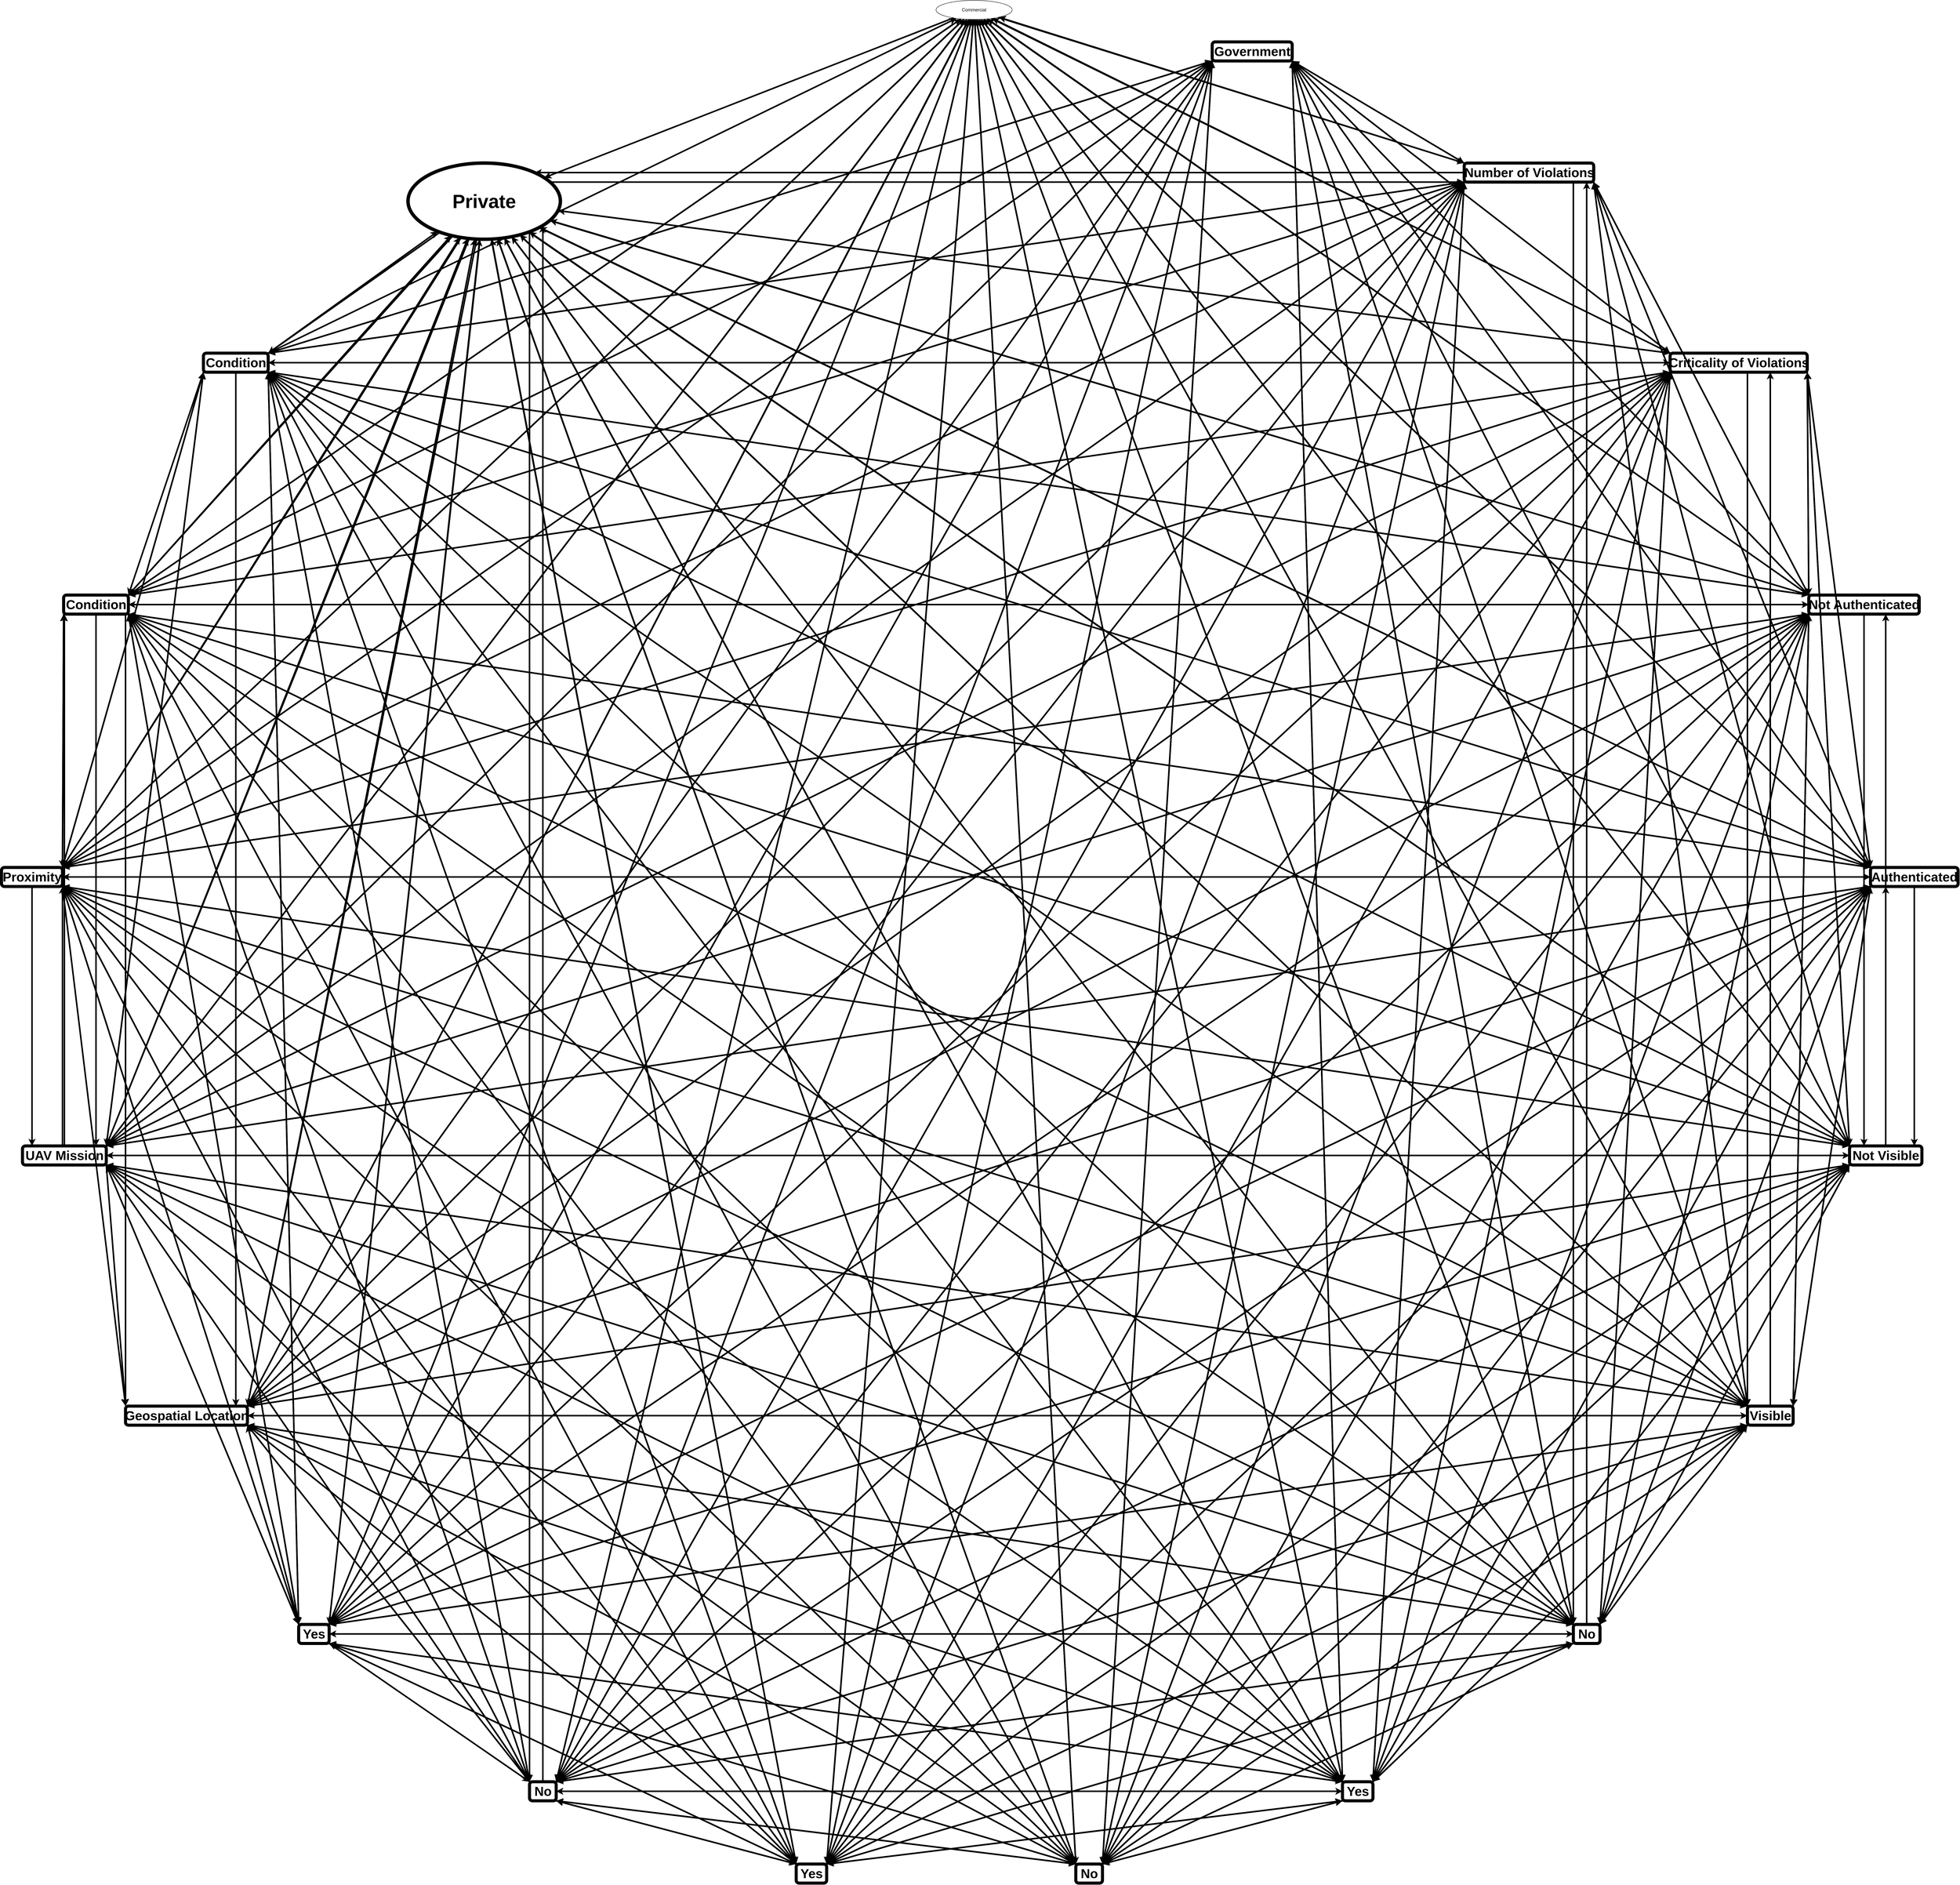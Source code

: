 <mxfile version="24.6.4" type="device">
  <diagram name="Page-1" id="Ev9KHV8LbVD18_9U95kE">
    <mxGraphModel dx="7119" dy="6200" grid="1" gridSize="10" guides="1" tooltips="1" connect="0" arrows="1" fold="1" page="1" pageScale="1" pageWidth="2339" pageHeight="3300" math="0" shadow="0">
      <root>
        <mxCell id="0" />
        <mxCell id="1" parent="0" />
        <mxCell id="xEmapFu_POOf8D5ossAb-47" style="edgeStyle=orthogonalEdgeStyle;rounded=0;orthogonalLoop=1;jettySize=auto;html=1;noEdgeStyle=1;orthogonal=1;strokeWidth=4;fontSize=22;" parent="1" source="eF_WOxwGu_8auV4gQNJt-18" target="eF_WOxwGu_8auV4gQNJt-22" edge="1">
          <mxGeometry relative="1" as="geometry" />
        </mxCell>
        <mxCell id="xEmapFu_POOf8D5ossAb-48" style="edgeStyle=orthogonalEdgeStyle;rounded=0;orthogonalLoop=1;jettySize=auto;html=1;noEdgeStyle=1;orthogonal=1;strokeWidth=4;fontSize=22;" parent="1" source="eF_WOxwGu_8auV4gQNJt-18" target="eF_WOxwGu_8auV4gQNJt-21" edge="1">
          <mxGeometry relative="1" as="geometry" />
        </mxCell>
        <mxCell id="xEmapFu_POOf8D5ossAb-49" style="edgeStyle=orthogonalEdgeStyle;rounded=0;orthogonalLoop=1;jettySize=auto;html=1;noEdgeStyle=1;orthogonal=1;strokeWidth=4;fontSize=22;" parent="1" source="eF_WOxwGu_8auV4gQNJt-18" target="eF_WOxwGu_8auV4gQNJt-24" edge="1">
          <mxGeometry relative="1" as="geometry" />
        </mxCell>
        <mxCell id="xEmapFu_POOf8D5ossAb-50" style="edgeStyle=orthogonalEdgeStyle;rounded=0;orthogonalLoop=1;jettySize=auto;html=1;noEdgeStyle=1;orthogonal=1;strokeWidth=4;fontSize=22;" parent="1" source="eF_WOxwGu_8auV4gQNJt-18" target="eF_WOxwGu_8auV4gQNJt-23" edge="1">
          <mxGeometry relative="1" as="geometry" />
        </mxCell>
        <mxCell id="xEmapFu_POOf8D5ossAb-51" style="edgeStyle=orthogonalEdgeStyle;rounded=0;orthogonalLoop=1;jettySize=auto;html=1;noEdgeStyle=1;orthogonal=1;strokeWidth=4;fontSize=22;" parent="1" source="eF_WOxwGu_8auV4gQNJt-18" target="eF_WOxwGu_8auV4gQNJt-26" edge="1">
          <mxGeometry relative="1" as="geometry" />
        </mxCell>
        <mxCell id="xEmapFu_POOf8D5ossAb-52" style="edgeStyle=orthogonalEdgeStyle;rounded=0;orthogonalLoop=1;jettySize=auto;html=1;noEdgeStyle=1;orthogonal=1;strokeWidth=4;fontSize=22;" parent="1" source="eF_WOxwGu_8auV4gQNJt-18" target="eF_WOxwGu_8auV4gQNJt-25" edge="1">
          <mxGeometry relative="1" as="geometry" />
        </mxCell>
        <mxCell id="xEmapFu_POOf8D5ossAb-53" style="edgeStyle=orthogonalEdgeStyle;rounded=0;orthogonalLoop=1;jettySize=auto;html=1;noEdgeStyle=1;orthogonal=1;strokeWidth=4;fontSize=22;" parent="1" source="eF_WOxwGu_8auV4gQNJt-18" target="eF_WOxwGu_8auV4gQNJt-27" edge="1">
          <mxGeometry relative="1" as="geometry" />
        </mxCell>
        <mxCell id="xEmapFu_POOf8D5ossAb-54" style="edgeStyle=orthogonalEdgeStyle;rounded=0;orthogonalLoop=1;jettySize=auto;html=1;noEdgeStyle=1;orthogonal=1;strokeWidth=4;fontSize=22;" parent="1" source="eF_WOxwGu_8auV4gQNJt-18" target="eF_WOxwGu_8auV4gQNJt-28" edge="1">
          <mxGeometry relative="1" as="geometry" />
        </mxCell>
        <mxCell id="xEmapFu_POOf8D5ossAb-55" style="edgeStyle=orthogonalEdgeStyle;rounded=0;orthogonalLoop=1;jettySize=auto;html=1;noEdgeStyle=1;orthogonal=1;strokeWidth=4;fontSize=22;" parent="1" source="eF_WOxwGu_8auV4gQNJt-18" target="eF_WOxwGu_8auV4gQNJt-30" edge="1">
          <mxGeometry relative="1" as="geometry" />
        </mxCell>
        <mxCell id="xEmapFu_POOf8D5ossAb-56" style="edgeStyle=orthogonalEdgeStyle;rounded=0;orthogonalLoop=1;jettySize=auto;html=1;noEdgeStyle=1;orthogonal=1;strokeWidth=4;fontSize=22;" parent="1" source="eF_WOxwGu_8auV4gQNJt-18" target="eF_WOxwGu_8auV4gQNJt-29" edge="1">
          <mxGeometry relative="1" as="geometry" />
        </mxCell>
        <mxCell id="xEmapFu_POOf8D5ossAb-57" style="edgeStyle=orthogonalEdgeStyle;rounded=0;orthogonalLoop=1;jettySize=auto;html=1;noEdgeStyle=1;orthogonal=1;strokeWidth=4;fontSize=22;" parent="1" source="eF_WOxwGu_8auV4gQNJt-18" target="eF_WOxwGu_8auV4gQNJt-32" edge="1">
          <mxGeometry relative="1" as="geometry" />
        </mxCell>
        <mxCell id="xEmapFu_POOf8D5ossAb-58" style="edgeStyle=orthogonalEdgeStyle;rounded=0;orthogonalLoop=1;jettySize=auto;html=1;noEdgeStyle=1;orthogonal=1;strokeWidth=4;fontSize=22;" parent="1" source="eF_WOxwGu_8auV4gQNJt-18" target="eF_WOxwGu_8auV4gQNJt-31" edge="1">
          <mxGeometry relative="1" as="geometry" />
        </mxCell>
        <mxCell id="xEmapFu_POOf8D5ossAb-59" style="edgeStyle=orthogonalEdgeStyle;rounded=0;orthogonalLoop=1;jettySize=auto;html=1;noEdgeStyle=1;orthogonal=1;strokeWidth=4;fontSize=22;" parent="1" source="eF_WOxwGu_8auV4gQNJt-18" target="eF_WOxwGu_8auV4gQNJt-33" edge="1">
          <mxGeometry relative="1" as="geometry" />
        </mxCell>
        <mxCell id="xEmapFu_POOf8D5ossAb-60" style="edgeStyle=orthogonalEdgeStyle;rounded=0;orthogonalLoop=1;jettySize=auto;html=1;noEdgeStyle=1;orthogonal=1;strokeWidth=4;fontSize=22;" parent="1" source="eF_WOxwGu_8auV4gQNJt-18" target="eF_WOxwGu_8auV4gQNJt-34" edge="1">
          <mxGeometry relative="1" as="geometry" />
        </mxCell>
        <mxCell id="xEmapFu_POOf8D5ossAb-61" style="edgeStyle=orthogonalEdgeStyle;rounded=0;orthogonalLoop=1;jettySize=auto;html=1;noEdgeStyle=1;orthogonal=1;strokeWidth=4;fontSize=22;" parent="1" source="eF_WOxwGu_8auV4gQNJt-18" target="eF_WOxwGu_8auV4gQNJt-35" edge="1">
          <mxGeometry relative="1" as="geometry" />
        </mxCell>
        <mxCell id="xEmapFu_POOf8D5ossAb-62" style="edgeStyle=orthogonalEdgeStyle;rounded=0;orthogonalLoop=1;jettySize=auto;html=1;noEdgeStyle=1;orthogonal=1;strokeWidth=4;fontSize=22;" parent="1" source="eF_WOxwGu_8auV4gQNJt-18" target="eF_WOxwGu_8auV4gQNJt-36" edge="1">
          <mxGeometry relative="1" as="geometry" />
        </mxCell>
        <mxCell id="xEmapFu_POOf8D5ossAb-63" style="edgeStyle=orthogonalEdgeStyle;rounded=0;orthogonalLoop=1;jettySize=auto;html=1;noEdgeStyle=1;orthogonal=1;strokeWidth=4;fontSize=22;" parent="1" source="eF_WOxwGu_8auV4gQNJt-19" target="eF_WOxwGu_8auV4gQNJt-37" edge="1">
          <mxGeometry relative="1" as="geometry" />
        </mxCell>
        <mxCell id="eF_WOxwGu_8auV4gQNJt-18" value="Commercial" style="ellipse;whiteSpace=wrap;html=1;" parent="1" vertex="1">
          <mxGeometry x="1319" y="-290" width="200" height="50" as="geometry" />
        </mxCell>
        <mxCell id="xEmapFu_POOf8D5ossAb-64" style="edgeStyle=orthogonalEdgeStyle;rounded=0;orthogonalLoop=1;jettySize=auto;html=1;noEdgeStyle=1;orthogonal=1;strokeWidth=4;fontSize=22;" parent="1" source="eF_WOxwGu_8auV4gQNJt-19" target="eF_WOxwGu_8auV4gQNJt-22" edge="1">
          <mxGeometry relative="1" as="geometry" />
        </mxCell>
        <mxCell id="xEmapFu_POOf8D5ossAb-65" style="edgeStyle=orthogonalEdgeStyle;rounded=0;orthogonalLoop=1;jettySize=auto;html=1;noEdgeStyle=1;orthogonal=1;strokeWidth=4;fontSize=22;" parent="1" source="eF_WOxwGu_8auV4gQNJt-19" target="eF_WOxwGu_8auV4gQNJt-21" edge="1">
          <mxGeometry relative="1" as="geometry" />
        </mxCell>
        <mxCell id="xEmapFu_POOf8D5ossAb-66" style="edgeStyle=orthogonalEdgeStyle;rounded=0;orthogonalLoop=1;jettySize=auto;html=1;noEdgeStyle=1;orthogonal=1;strokeWidth=4;fontSize=22;" parent="1" source="eF_WOxwGu_8auV4gQNJt-19" target="eF_WOxwGu_8auV4gQNJt-24" edge="1">
          <mxGeometry relative="1" as="geometry" />
        </mxCell>
        <mxCell id="xEmapFu_POOf8D5ossAb-67" style="edgeStyle=orthogonalEdgeStyle;rounded=0;orthogonalLoop=1;jettySize=auto;html=1;noEdgeStyle=1;orthogonal=1;strokeWidth=4;fontSize=22;" parent="1" source="eF_WOxwGu_8auV4gQNJt-19" target="eF_WOxwGu_8auV4gQNJt-23" edge="1">
          <mxGeometry relative="1" as="geometry" />
        </mxCell>
        <mxCell id="xEmapFu_POOf8D5ossAb-68" style="edgeStyle=orthogonalEdgeStyle;rounded=0;orthogonalLoop=1;jettySize=auto;html=1;noEdgeStyle=1;orthogonal=1;strokeWidth=4;fontSize=22;" parent="1" source="eF_WOxwGu_8auV4gQNJt-19" target="eF_WOxwGu_8auV4gQNJt-26" edge="1">
          <mxGeometry relative="1" as="geometry" />
        </mxCell>
        <mxCell id="xEmapFu_POOf8D5ossAb-69" style="edgeStyle=orthogonalEdgeStyle;rounded=0;orthogonalLoop=1;jettySize=auto;html=1;noEdgeStyle=1;orthogonal=1;strokeWidth=4;fontSize=22;" parent="1" source="eF_WOxwGu_8auV4gQNJt-19" target="eF_WOxwGu_8auV4gQNJt-25" edge="1">
          <mxGeometry relative="1" as="geometry" />
        </mxCell>
        <mxCell id="xEmapFu_POOf8D5ossAb-70" style="edgeStyle=orthogonalEdgeStyle;rounded=0;orthogonalLoop=1;jettySize=auto;html=1;noEdgeStyle=1;orthogonal=1;strokeWidth=4;fontSize=22;" parent="1" source="eF_WOxwGu_8auV4gQNJt-19" target="eF_WOxwGu_8auV4gQNJt-27" edge="1">
          <mxGeometry relative="1" as="geometry" />
        </mxCell>
        <mxCell id="xEmapFu_POOf8D5ossAb-71" style="edgeStyle=orthogonalEdgeStyle;rounded=0;orthogonalLoop=1;jettySize=auto;html=1;noEdgeStyle=1;orthogonal=1;strokeWidth=4;fontSize=22;" parent="1" source="eF_WOxwGu_8auV4gQNJt-19" target="eF_WOxwGu_8auV4gQNJt-28" edge="1">
          <mxGeometry relative="1" as="geometry" />
        </mxCell>
        <mxCell id="xEmapFu_POOf8D5ossAb-72" style="edgeStyle=orthogonalEdgeStyle;rounded=0;orthogonalLoop=1;jettySize=auto;html=1;noEdgeStyle=1;orthogonal=1;strokeWidth=4;fontSize=22;" parent="1" source="eF_WOxwGu_8auV4gQNJt-19" target="eF_WOxwGu_8auV4gQNJt-30" edge="1">
          <mxGeometry relative="1" as="geometry" />
        </mxCell>
        <mxCell id="xEmapFu_POOf8D5ossAb-73" style="edgeStyle=orthogonalEdgeStyle;rounded=0;orthogonalLoop=1;jettySize=auto;html=1;noEdgeStyle=1;orthogonal=1;strokeWidth=4;fontSize=22;" parent="1" source="eF_WOxwGu_8auV4gQNJt-19" target="eF_WOxwGu_8auV4gQNJt-29" edge="1">
          <mxGeometry relative="1" as="geometry" />
        </mxCell>
        <mxCell id="xEmapFu_POOf8D5ossAb-74" style="edgeStyle=orthogonalEdgeStyle;rounded=0;orthogonalLoop=1;jettySize=auto;html=1;noEdgeStyle=1;orthogonal=1;strokeWidth=4;fontSize=22;" parent="1" source="eF_WOxwGu_8auV4gQNJt-19" target="eF_WOxwGu_8auV4gQNJt-32" edge="1">
          <mxGeometry relative="1" as="geometry" />
        </mxCell>
        <mxCell id="xEmapFu_POOf8D5ossAb-77" style="edgeStyle=orthogonalEdgeStyle;rounded=0;orthogonalLoop=1;jettySize=auto;html=1;noEdgeStyle=1;orthogonal=1;strokeWidth=4;fontSize=22;" parent="1" source="eF_WOxwGu_8auV4gQNJt-19" target="eF_WOxwGu_8auV4gQNJt-31" edge="1">
          <mxGeometry relative="1" as="geometry" />
        </mxCell>
        <mxCell id="xEmapFu_POOf8D5ossAb-78" style="edgeStyle=orthogonalEdgeStyle;rounded=0;orthogonalLoop=1;jettySize=auto;html=1;noEdgeStyle=1;orthogonal=1;strokeWidth=4;fontSize=22;" parent="1" source="eF_WOxwGu_8auV4gQNJt-19" target="eF_WOxwGu_8auV4gQNJt-33" edge="1">
          <mxGeometry relative="1" as="geometry" />
        </mxCell>
        <mxCell id="xEmapFu_POOf8D5ossAb-79" style="edgeStyle=orthogonalEdgeStyle;rounded=0;orthogonalLoop=1;jettySize=auto;html=1;noEdgeStyle=1;orthogonal=1;strokeWidth=4;fontSize=22;" parent="1" source="eF_WOxwGu_8auV4gQNJt-19" target="eF_WOxwGu_8auV4gQNJt-34" edge="1">
          <mxGeometry relative="1" as="geometry" />
        </mxCell>
        <mxCell id="xEmapFu_POOf8D5ossAb-80" style="edgeStyle=orthogonalEdgeStyle;rounded=0;orthogonalLoop=1;jettySize=auto;html=1;noEdgeStyle=1;orthogonal=1;strokeWidth=4;fontSize=22;" parent="1" source="eF_WOxwGu_8auV4gQNJt-19" target="eF_WOxwGu_8auV4gQNJt-35" edge="1">
          <mxGeometry relative="1" as="geometry" />
        </mxCell>
        <mxCell id="xEmapFu_POOf8D5ossAb-81" style="edgeStyle=orthogonalEdgeStyle;rounded=0;orthogonalLoop=1;jettySize=auto;html=1;noEdgeStyle=1;orthogonal=1;strokeWidth=4;fontSize=22;" parent="1" source="eF_WOxwGu_8auV4gQNJt-19" target="eF_WOxwGu_8auV4gQNJt-36" edge="1">
          <mxGeometry relative="1" as="geometry" />
        </mxCell>
        <mxCell id="xEmapFu_POOf8D5ossAb-82" style="edgeStyle=orthogonalEdgeStyle;rounded=0;orthogonalLoop=1;jettySize=auto;html=1;noEdgeStyle=1;orthogonal=1;strokeWidth=4;fontSize=22;" parent="1" source="eF_WOxwGu_8auV4gQNJt-19" target="eF_WOxwGu_8auV4gQNJt-37" edge="1">
          <mxGeometry relative="1" as="geometry" />
        </mxCell>
        <mxCell id="xEmapFu_POOf8D5ossAb-83" style="edgeStyle=orthogonalEdgeStyle;rounded=0;orthogonalLoop=1;jettySize=auto;html=1;noEdgeStyle=1;orthogonal=1;strokeWidth=4;fontSize=22;" parent="1" source="eF_WOxwGu_8auV4gQNJt-20" target="eF_WOxwGu_8auV4gQNJt-22" edge="1">
          <mxGeometry relative="1" as="geometry" />
        </mxCell>
        <mxCell id="xEmapFu_POOf8D5ossAb-84" style="edgeStyle=orthogonalEdgeStyle;rounded=0;orthogonalLoop=1;jettySize=auto;html=1;noEdgeStyle=1;orthogonal=1;strokeWidth=4;fontSize=22;" parent="1" source="eF_WOxwGu_8auV4gQNJt-20" target="eF_WOxwGu_8auV4gQNJt-21" edge="1">
          <mxGeometry relative="1" as="geometry" />
        </mxCell>
        <mxCell id="xEmapFu_POOf8D5ossAb-85" style="edgeStyle=orthogonalEdgeStyle;rounded=0;orthogonalLoop=1;jettySize=auto;html=1;noEdgeStyle=1;orthogonal=1;strokeWidth=4;fontSize=22;" parent="1" source="eF_WOxwGu_8auV4gQNJt-20" target="eF_WOxwGu_8auV4gQNJt-24" edge="1">
          <mxGeometry relative="1" as="geometry" />
        </mxCell>
        <mxCell id="xEmapFu_POOf8D5ossAb-86" style="edgeStyle=orthogonalEdgeStyle;rounded=0;orthogonalLoop=1;jettySize=auto;html=1;noEdgeStyle=1;orthogonal=1;strokeWidth=4;fontSize=22;" parent="1" source="eF_WOxwGu_8auV4gQNJt-20" target="eF_WOxwGu_8auV4gQNJt-23" edge="1">
          <mxGeometry relative="1" as="geometry" />
        </mxCell>
        <mxCell id="xEmapFu_POOf8D5ossAb-87" style="edgeStyle=orthogonalEdgeStyle;rounded=0;orthogonalLoop=1;jettySize=auto;html=1;noEdgeStyle=1;orthogonal=1;strokeWidth=4;fontSize=22;" parent="1" source="eF_WOxwGu_8auV4gQNJt-20" target="eF_WOxwGu_8auV4gQNJt-26" edge="1">
          <mxGeometry relative="1" as="geometry" />
        </mxCell>
        <mxCell id="xEmapFu_POOf8D5ossAb-88" style="edgeStyle=orthogonalEdgeStyle;rounded=0;orthogonalLoop=1;jettySize=auto;html=1;noEdgeStyle=1;orthogonal=1;strokeWidth=4;fontSize=22;" parent="1" source="eF_WOxwGu_8auV4gQNJt-20" target="eF_WOxwGu_8auV4gQNJt-25" edge="1">
          <mxGeometry relative="1" as="geometry" />
        </mxCell>
        <mxCell id="xEmapFu_POOf8D5ossAb-89" style="edgeStyle=orthogonalEdgeStyle;rounded=0;orthogonalLoop=1;jettySize=auto;html=1;noEdgeStyle=1;orthogonal=1;strokeWidth=4;fontSize=22;" parent="1" source="eF_WOxwGu_8auV4gQNJt-20" target="eF_WOxwGu_8auV4gQNJt-27" edge="1">
          <mxGeometry relative="1" as="geometry" />
        </mxCell>
        <mxCell id="xEmapFu_POOf8D5ossAb-90" style="edgeStyle=orthogonalEdgeStyle;rounded=0;orthogonalLoop=1;jettySize=auto;html=1;noEdgeStyle=1;orthogonal=1;strokeWidth=4;fontSize=22;" parent="1" source="eF_WOxwGu_8auV4gQNJt-20" target="eF_WOxwGu_8auV4gQNJt-28" edge="1">
          <mxGeometry relative="1" as="geometry" />
        </mxCell>
        <mxCell id="xEmapFu_POOf8D5ossAb-91" style="edgeStyle=orthogonalEdgeStyle;rounded=0;orthogonalLoop=1;jettySize=auto;html=1;noEdgeStyle=1;orthogonal=1;strokeWidth=4;fontSize=22;" parent="1" source="eF_WOxwGu_8auV4gQNJt-20" target="eF_WOxwGu_8auV4gQNJt-30" edge="1">
          <mxGeometry relative="1" as="geometry" />
        </mxCell>
        <mxCell id="xEmapFu_POOf8D5ossAb-92" style="edgeStyle=orthogonalEdgeStyle;rounded=0;orthogonalLoop=1;jettySize=auto;html=1;noEdgeStyle=1;orthogonal=1;strokeWidth=4;fontSize=22;" parent="1" source="eF_WOxwGu_8auV4gQNJt-20" target="eF_WOxwGu_8auV4gQNJt-29" edge="1">
          <mxGeometry relative="1" as="geometry" />
        </mxCell>
        <mxCell id="xEmapFu_POOf8D5ossAb-93" style="edgeStyle=orthogonalEdgeStyle;rounded=0;orthogonalLoop=1;jettySize=auto;html=1;noEdgeStyle=1;orthogonal=1;strokeWidth=4;fontSize=22;" parent="1" source="eF_WOxwGu_8auV4gQNJt-20" target="eF_WOxwGu_8auV4gQNJt-32" edge="1">
          <mxGeometry relative="1" as="geometry" />
        </mxCell>
        <mxCell id="xEmapFu_POOf8D5ossAb-94" style="edgeStyle=orthogonalEdgeStyle;rounded=0;orthogonalLoop=1;jettySize=auto;html=1;noEdgeStyle=1;orthogonal=1;strokeWidth=4;fontSize=22;" parent="1" source="eF_WOxwGu_8auV4gQNJt-20" target="eF_WOxwGu_8auV4gQNJt-31" edge="1">
          <mxGeometry relative="1" as="geometry" />
        </mxCell>
        <mxCell id="xEmapFu_POOf8D5ossAb-95" style="edgeStyle=orthogonalEdgeStyle;rounded=0;orthogonalLoop=1;jettySize=auto;html=1;noEdgeStyle=1;orthogonal=1;strokeWidth=4;fontSize=22;" parent="1" source="eF_WOxwGu_8auV4gQNJt-20" target="eF_WOxwGu_8auV4gQNJt-33" edge="1">
          <mxGeometry relative="1" as="geometry" />
        </mxCell>
        <mxCell id="xEmapFu_POOf8D5ossAb-96" style="edgeStyle=orthogonalEdgeStyle;rounded=0;orthogonalLoop=1;jettySize=auto;html=1;noEdgeStyle=1;orthogonal=1;strokeWidth=4;fontSize=22;" parent="1" source="eF_WOxwGu_8auV4gQNJt-20" target="eF_WOxwGu_8auV4gQNJt-34" edge="1">
          <mxGeometry relative="1" as="geometry" />
        </mxCell>
        <mxCell id="xEmapFu_POOf8D5ossAb-97" style="edgeStyle=orthogonalEdgeStyle;rounded=0;orthogonalLoop=1;jettySize=auto;html=1;noEdgeStyle=1;orthogonal=1;strokeWidth=4;fontSize=22;" parent="1" source="eF_WOxwGu_8auV4gQNJt-20" target="eF_WOxwGu_8auV4gQNJt-35" edge="1">
          <mxGeometry relative="1" as="geometry" />
        </mxCell>
        <mxCell id="xEmapFu_POOf8D5ossAb-98" style="edgeStyle=orthogonalEdgeStyle;rounded=0;orthogonalLoop=1;jettySize=auto;html=1;noEdgeStyle=1;orthogonal=1;strokeWidth=4;fontSize=22;" parent="1" source="eF_WOxwGu_8auV4gQNJt-20" target="eF_WOxwGu_8auV4gQNJt-36" edge="1">
          <mxGeometry relative="1" as="geometry" />
        </mxCell>
        <mxCell id="xEmapFu_POOf8D5ossAb-99" style="edgeStyle=orthogonalEdgeStyle;rounded=0;orthogonalLoop=1;jettySize=auto;html=1;noEdgeStyle=1;orthogonal=1;strokeWidth=4;fontSize=22;" parent="1" source="eF_WOxwGu_8auV4gQNJt-20" target="eF_WOxwGu_8auV4gQNJt-37" edge="1">
          <mxGeometry relative="1" as="geometry" />
        </mxCell>
        <mxCell id="eF_WOxwGu_8auV4gQNJt-20" value="Government" style="text;html=1;align=center;verticalAlign=middle;resizable=0;points=[];autosize=1;strokeColor=default;fillColor=none;fontSize=34;fontStyle=1;strokeWidth=8;rounded=1;glass=0;" parent="1" vertex="1">
          <mxGeometry x="2044" y="-181" width="210" height="50" as="geometry" />
        </mxCell>
        <mxCell id="xEmapFu_POOf8D5ossAb-119" style="edgeStyle=orthogonalEdgeStyle;rounded=0;orthogonalLoop=1;jettySize=auto;html=1;noEdgeStyle=1;orthogonal=1;strokeWidth=4;fontSize=22;" parent="1" source="eF_WOxwGu_8auV4gQNJt-21" target="eF_WOxwGu_8auV4gQNJt-18" edge="1">
          <mxGeometry relative="1" as="geometry" />
        </mxCell>
        <mxCell id="xEmapFu_POOf8D5ossAb-120" style="edgeStyle=orthogonalEdgeStyle;rounded=0;orthogonalLoop=1;jettySize=auto;html=1;noEdgeStyle=1;orthogonal=1;strokeWidth=4;fontSize=22;" parent="1" source="eF_WOxwGu_8auV4gQNJt-21" target="eF_WOxwGu_8auV4gQNJt-19" edge="1">
          <mxGeometry relative="1" as="geometry" />
        </mxCell>
        <mxCell id="xEmapFu_POOf8D5ossAb-121" style="edgeStyle=orthogonalEdgeStyle;rounded=0;orthogonalLoop=1;jettySize=auto;html=1;noEdgeStyle=1;orthogonal=1;strokeWidth=4;fontSize=22;" parent="1" source="eF_WOxwGu_8auV4gQNJt-21" target="eF_WOxwGu_8auV4gQNJt-20" edge="1">
          <mxGeometry relative="1" as="geometry" />
        </mxCell>
        <mxCell id="xEmapFu_POOf8D5ossAb-122" style="edgeStyle=orthogonalEdgeStyle;rounded=0;orthogonalLoop=1;jettySize=auto;html=1;noEdgeStyle=1;orthogonal=1;strokeWidth=4;fontSize=22;" parent="1" source="eF_WOxwGu_8auV4gQNJt-21" target="eF_WOxwGu_8auV4gQNJt-24" edge="1">
          <mxGeometry relative="1" as="geometry" />
        </mxCell>
        <mxCell id="xEmapFu_POOf8D5ossAb-123" style="edgeStyle=orthogonalEdgeStyle;rounded=0;orthogonalLoop=1;jettySize=auto;html=1;noEdgeStyle=1;orthogonal=1;strokeWidth=4;fontSize=22;" parent="1" source="eF_WOxwGu_8auV4gQNJt-21" target="eF_WOxwGu_8auV4gQNJt-23" edge="1">
          <mxGeometry relative="1" as="geometry" />
        </mxCell>
        <mxCell id="xEmapFu_POOf8D5ossAb-124" style="edgeStyle=orthogonalEdgeStyle;rounded=0;orthogonalLoop=1;jettySize=auto;html=1;noEdgeStyle=1;orthogonal=1;strokeWidth=4;fontSize=22;" parent="1" source="eF_WOxwGu_8auV4gQNJt-21" target="eF_WOxwGu_8auV4gQNJt-26" edge="1">
          <mxGeometry relative="1" as="geometry" />
        </mxCell>
        <mxCell id="xEmapFu_POOf8D5ossAb-125" style="edgeStyle=orthogonalEdgeStyle;rounded=0;orthogonalLoop=1;jettySize=auto;html=1;noEdgeStyle=1;orthogonal=1;strokeWidth=4;fontSize=22;" parent="1" source="eF_WOxwGu_8auV4gQNJt-21" target="eF_WOxwGu_8auV4gQNJt-25" edge="1">
          <mxGeometry relative="1" as="geometry" />
        </mxCell>
        <mxCell id="xEmapFu_POOf8D5ossAb-126" style="edgeStyle=orthogonalEdgeStyle;rounded=0;orthogonalLoop=1;jettySize=auto;html=1;noEdgeStyle=1;orthogonal=1;strokeWidth=4;fontSize=22;" parent="1" source="eF_WOxwGu_8auV4gQNJt-21" target="eF_WOxwGu_8auV4gQNJt-27" edge="1">
          <mxGeometry relative="1" as="geometry" />
        </mxCell>
        <mxCell id="xEmapFu_POOf8D5ossAb-127" style="edgeStyle=orthogonalEdgeStyle;rounded=0;orthogonalLoop=1;jettySize=auto;html=1;noEdgeStyle=1;orthogonal=1;strokeWidth=4;fontSize=22;" parent="1" source="eF_WOxwGu_8auV4gQNJt-21" target="eF_WOxwGu_8auV4gQNJt-28" edge="1">
          <mxGeometry relative="1" as="geometry" />
        </mxCell>
        <mxCell id="xEmapFu_POOf8D5ossAb-128" style="edgeStyle=orthogonalEdgeStyle;rounded=0;orthogonalLoop=1;jettySize=auto;html=1;noEdgeStyle=1;orthogonal=1;strokeWidth=4;fontSize=22;" parent="1" source="eF_WOxwGu_8auV4gQNJt-21" target="eF_WOxwGu_8auV4gQNJt-30" edge="1">
          <mxGeometry relative="1" as="geometry" />
        </mxCell>
        <mxCell id="xEmapFu_POOf8D5ossAb-129" style="edgeStyle=orthogonalEdgeStyle;rounded=0;orthogonalLoop=1;jettySize=auto;html=1;noEdgeStyle=1;orthogonal=1;strokeWidth=4;fontSize=22;" parent="1" source="eF_WOxwGu_8auV4gQNJt-21" target="eF_WOxwGu_8auV4gQNJt-29" edge="1">
          <mxGeometry relative="1" as="geometry" />
        </mxCell>
        <mxCell id="xEmapFu_POOf8D5ossAb-130" style="edgeStyle=orthogonalEdgeStyle;rounded=0;orthogonalLoop=1;jettySize=auto;html=1;noEdgeStyle=1;orthogonal=1;strokeWidth=4;fontSize=22;" parent="1" source="eF_WOxwGu_8auV4gQNJt-21" target="eF_WOxwGu_8auV4gQNJt-32" edge="1">
          <mxGeometry relative="1" as="geometry" />
        </mxCell>
        <mxCell id="xEmapFu_POOf8D5ossAb-131" style="edgeStyle=orthogonalEdgeStyle;rounded=0;orthogonalLoop=1;jettySize=auto;html=1;noEdgeStyle=1;orthogonal=1;strokeWidth=4;fontSize=22;" parent="1" source="eF_WOxwGu_8auV4gQNJt-21" target="eF_WOxwGu_8auV4gQNJt-31" edge="1">
          <mxGeometry relative="1" as="geometry" />
        </mxCell>
        <mxCell id="xEmapFu_POOf8D5ossAb-132" style="edgeStyle=orthogonalEdgeStyle;rounded=0;orthogonalLoop=1;jettySize=auto;html=1;noEdgeStyle=1;orthogonal=1;strokeWidth=4;fontSize=22;" parent="1" source="eF_WOxwGu_8auV4gQNJt-21" target="eF_WOxwGu_8auV4gQNJt-33" edge="1">
          <mxGeometry relative="1" as="geometry" />
        </mxCell>
        <mxCell id="xEmapFu_POOf8D5ossAb-133" style="edgeStyle=orthogonalEdgeStyle;rounded=0;orthogonalLoop=1;jettySize=auto;html=1;noEdgeStyle=1;orthogonal=1;strokeWidth=4;fontSize=22;" parent="1" source="eF_WOxwGu_8auV4gQNJt-21" target="eF_WOxwGu_8auV4gQNJt-34" edge="1">
          <mxGeometry relative="1" as="geometry" />
        </mxCell>
        <mxCell id="xEmapFu_POOf8D5ossAb-134" style="edgeStyle=orthogonalEdgeStyle;rounded=0;orthogonalLoop=1;jettySize=auto;html=1;noEdgeStyle=1;orthogonal=1;strokeWidth=4;fontSize=22;" parent="1" source="eF_WOxwGu_8auV4gQNJt-21" target="eF_WOxwGu_8auV4gQNJt-35" edge="1">
          <mxGeometry relative="1" as="geometry" />
        </mxCell>
        <mxCell id="xEmapFu_POOf8D5ossAb-135" style="edgeStyle=orthogonalEdgeStyle;rounded=0;orthogonalLoop=1;jettySize=auto;html=1;noEdgeStyle=1;orthogonal=1;strokeWidth=4;fontSize=22;" parent="1" source="eF_WOxwGu_8auV4gQNJt-21" target="eF_WOxwGu_8auV4gQNJt-36" edge="1">
          <mxGeometry relative="1" as="geometry" />
        </mxCell>
        <mxCell id="xEmapFu_POOf8D5ossAb-136" style="edgeStyle=orthogonalEdgeStyle;rounded=0;orthogonalLoop=1;jettySize=auto;html=1;noEdgeStyle=1;orthogonal=1;strokeWidth=4;fontSize=22;" parent="1" source="eF_WOxwGu_8auV4gQNJt-21" target="eF_WOxwGu_8auV4gQNJt-37" edge="1">
          <mxGeometry relative="1" as="geometry" />
        </mxCell>
        <mxCell id="eF_WOxwGu_8auV4gQNJt-21" value="Number of Violations" style="text;html=1;align=center;verticalAlign=middle;resizable=0;points=[];autosize=1;strokeColor=default;fillColor=none;fontSize=34;fontStyle=1;strokeWidth=8;rounded=1;glass=0;" parent="1" vertex="1">
          <mxGeometry x="2705.5" y="137" width="340" height="50" as="geometry" />
        </mxCell>
        <mxCell id="xEmapFu_POOf8D5ossAb-100" style="edgeStyle=orthogonalEdgeStyle;rounded=0;orthogonalLoop=1;jettySize=auto;html=1;noEdgeStyle=1;orthogonal=1;strokeWidth=4;fontSize=22;" parent="1" source="eF_WOxwGu_8auV4gQNJt-22" target="eF_WOxwGu_8auV4gQNJt-18" edge="1">
          <mxGeometry relative="1" as="geometry" />
        </mxCell>
        <mxCell id="xEmapFu_POOf8D5ossAb-101" style="edgeStyle=orthogonalEdgeStyle;rounded=0;orthogonalLoop=1;jettySize=auto;html=1;noEdgeStyle=1;orthogonal=1;strokeWidth=4;fontSize=22;" parent="1" source="eF_WOxwGu_8auV4gQNJt-22" target="eF_WOxwGu_8auV4gQNJt-19" edge="1">
          <mxGeometry relative="1" as="geometry" />
        </mxCell>
        <mxCell id="xEmapFu_POOf8D5ossAb-102" style="edgeStyle=orthogonalEdgeStyle;rounded=0;orthogonalLoop=1;jettySize=auto;html=1;noEdgeStyle=1;orthogonal=1;strokeWidth=4;fontSize=22;" parent="1" source="eF_WOxwGu_8auV4gQNJt-22" target="eF_WOxwGu_8auV4gQNJt-20" edge="1">
          <mxGeometry relative="1" as="geometry" />
        </mxCell>
        <mxCell id="xEmapFu_POOf8D5ossAb-104" style="edgeStyle=orthogonalEdgeStyle;rounded=0;orthogonalLoop=1;jettySize=auto;html=1;noEdgeStyle=1;orthogonal=1;strokeWidth=4;fontSize=22;" parent="1" source="eF_WOxwGu_8auV4gQNJt-22" target="eF_WOxwGu_8auV4gQNJt-24" edge="1">
          <mxGeometry relative="1" as="geometry" />
        </mxCell>
        <mxCell id="xEmapFu_POOf8D5ossAb-105" style="edgeStyle=orthogonalEdgeStyle;rounded=0;orthogonalLoop=1;jettySize=auto;html=1;noEdgeStyle=1;orthogonal=1;strokeWidth=4;fontSize=22;" parent="1" source="eF_WOxwGu_8auV4gQNJt-22" target="eF_WOxwGu_8auV4gQNJt-23" edge="1">
          <mxGeometry relative="1" as="geometry" />
        </mxCell>
        <mxCell id="xEmapFu_POOf8D5ossAb-106" style="edgeStyle=orthogonalEdgeStyle;rounded=0;orthogonalLoop=1;jettySize=auto;html=1;noEdgeStyle=1;orthogonal=1;strokeWidth=4;fontSize=22;" parent="1" source="eF_WOxwGu_8auV4gQNJt-22" target="eF_WOxwGu_8auV4gQNJt-26" edge="1">
          <mxGeometry relative="1" as="geometry" />
        </mxCell>
        <mxCell id="xEmapFu_POOf8D5ossAb-107" style="edgeStyle=orthogonalEdgeStyle;rounded=0;orthogonalLoop=1;jettySize=auto;html=1;noEdgeStyle=1;orthogonal=1;strokeWidth=4;fontSize=22;" parent="1" source="eF_WOxwGu_8auV4gQNJt-22" target="eF_WOxwGu_8auV4gQNJt-25" edge="1">
          <mxGeometry relative="1" as="geometry" />
        </mxCell>
        <mxCell id="xEmapFu_POOf8D5ossAb-108" style="edgeStyle=orthogonalEdgeStyle;rounded=0;orthogonalLoop=1;jettySize=auto;html=1;noEdgeStyle=1;orthogonal=1;strokeWidth=4;fontSize=22;" parent="1" source="eF_WOxwGu_8auV4gQNJt-22" target="eF_WOxwGu_8auV4gQNJt-27" edge="1">
          <mxGeometry relative="1" as="geometry" />
        </mxCell>
        <mxCell id="xEmapFu_POOf8D5ossAb-109" style="edgeStyle=orthogonalEdgeStyle;rounded=0;orthogonalLoop=1;jettySize=auto;html=1;noEdgeStyle=1;orthogonal=1;strokeWidth=4;fontSize=22;" parent="1" source="eF_WOxwGu_8auV4gQNJt-22" target="eF_WOxwGu_8auV4gQNJt-28" edge="1">
          <mxGeometry relative="1" as="geometry" />
        </mxCell>
        <mxCell id="xEmapFu_POOf8D5ossAb-110" style="edgeStyle=orthogonalEdgeStyle;rounded=0;orthogonalLoop=1;jettySize=auto;html=1;noEdgeStyle=1;orthogonal=1;strokeWidth=4;fontSize=22;" parent="1" source="eF_WOxwGu_8auV4gQNJt-22" target="eF_WOxwGu_8auV4gQNJt-30" edge="1">
          <mxGeometry relative="1" as="geometry" />
        </mxCell>
        <mxCell id="xEmapFu_POOf8D5ossAb-111" style="edgeStyle=orthogonalEdgeStyle;rounded=0;orthogonalLoop=1;jettySize=auto;html=1;noEdgeStyle=1;orthogonal=1;strokeWidth=4;fontSize=22;" parent="1" source="eF_WOxwGu_8auV4gQNJt-22" target="eF_WOxwGu_8auV4gQNJt-29" edge="1">
          <mxGeometry relative="1" as="geometry" />
        </mxCell>
        <mxCell id="xEmapFu_POOf8D5ossAb-112" style="edgeStyle=orthogonalEdgeStyle;rounded=0;orthogonalLoop=1;jettySize=auto;html=1;noEdgeStyle=1;orthogonal=1;strokeWidth=4;fontSize=22;" parent="1" source="eF_WOxwGu_8auV4gQNJt-22" target="eF_WOxwGu_8auV4gQNJt-32" edge="1">
          <mxGeometry relative="1" as="geometry" />
        </mxCell>
        <mxCell id="xEmapFu_POOf8D5ossAb-113" style="edgeStyle=orthogonalEdgeStyle;rounded=0;orthogonalLoop=1;jettySize=auto;html=1;noEdgeStyle=1;orthogonal=1;strokeWidth=4;fontSize=22;" parent="1" source="eF_WOxwGu_8auV4gQNJt-22" target="eF_WOxwGu_8auV4gQNJt-31" edge="1">
          <mxGeometry relative="1" as="geometry" />
        </mxCell>
        <mxCell id="xEmapFu_POOf8D5ossAb-114" style="edgeStyle=orthogonalEdgeStyle;rounded=0;orthogonalLoop=1;jettySize=auto;html=1;noEdgeStyle=1;orthogonal=1;strokeWidth=4;fontSize=22;" parent="1" source="eF_WOxwGu_8auV4gQNJt-22" target="eF_WOxwGu_8auV4gQNJt-33" edge="1">
          <mxGeometry relative="1" as="geometry" />
        </mxCell>
        <mxCell id="xEmapFu_POOf8D5ossAb-115" style="edgeStyle=orthogonalEdgeStyle;rounded=0;orthogonalLoop=1;jettySize=auto;html=1;noEdgeStyle=1;orthogonal=1;strokeWidth=4;fontSize=22;" parent="1" source="eF_WOxwGu_8auV4gQNJt-22" target="eF_WOxwGu_8auV4gQNJt-34" edge="1">
          <mxGeometry relative="1" as="geometry" />
        </mxCell>
        <mxCell id="xEmapFu_POOf8D5ossAb-116" style="edgeStyle=orthogonalEdgeStyle;rounded=0;orthogonalLoop=1;jettySize=auto;html=1;noEdgeStyle=1;orthogonal=1;strokeWidth=4;fontSize=22;" parent="1" source="eF_WOxwGu_8auV4gQNJt-22" target="eF_WOxwGu_8auV4gQNJt-35" edge="1">
          <mxGeometry relative="1" as="geometry" />
        </mxCell>
        <mxCell id="xEmapFu_POOf8D5ossAb-117" style="edgeStyle=orthogonalEdgeStyle;rounded=0;orthogonalLoop=1;jettySize=auto;html=1;noEdgeStyle=1;orthogonal=1;strokeWidth=4;fontSize=22;" parent="1" source="eF_WOxwGu_8auV4gQNJt-22" target="eF_WOxwGu_8auV4gQNJt-36" edge="1">
          <mxGeometry relative="1" as="geometry" />
        </mxCell>
        <mxCell id="xEmapFu_POOf8D5ossAb-118" style="edgeStyle=orthogonalEdgeStyle;rounded=0;orthogonalLoop=1;jettySize=auto;html=1;noEdgeStyle=1;orthogonal=1;strokeWidth=4;fontSize=22;" parent="1" source="eF_WOxwGu_8auV4gQNJt-22" target="eF_WOxwGu_8auV4gQNJt-37" edge="1">
          <mxGeometry relative="1" as="geometry" />
        </mxCell>
        <mxCell id="eF_WOxwGu_8auV4gQNJt-22" value="Criticality of Violations" style="text;html=1;align=center;verticalAlign=middle;resizable=0;points=[];autosize=1;strokeColor=default;fillColor=none;fontSize=34;fontStyle=1;strokeWidth=8;rounded=1;glass=0;" parent="1" vertex="1">
          <mxGeometry x="3246.0" y="636" width="360" height="50" as="geometry" />
        </mxCell>
        <mxCell id="xEmapFu_POOf8D5ossAb-155" style="edgeStyle=orthogonalEdgeStyle;rounded=0;orthogonalLoop=1;jettySize=auto;html=1;noEdgeStyle=1;orthogonal=1;strokeWidth=4;fontSize=22;" parent="1" source="eF_WOxwGu_8auV4gQNJt-23" target="eF_WOxwGu_8auV4gQNJt-18" edge="1">
          <mxGeometry relative="1" as="geometry" />
        </mxCell>
        <mxCell id="xEmapFu_POOf8D5ossAb-156" style="edgeStyle=orthogonalEdgeStyle;rounded=0;orthogonalLoop=1;jettySize=auto;html=1;noEdgeStyle=1;orthogonal=1;strokeWidth=4;fontSize=22;" parent="1" source="eF_WOxwGu_8auV4gQNJt-23" target="eF_WOxwGu_8auV4gQNJt-19" edge="1">
          <mxGeometry relative="1" as="geometry" />
        </mxCell>
        <mxCell id="xEmapFu_POOf8D5ossAb-157" style="edgeStyle=orthogonalEdgeStyle;rounded=0;orthogonalLoop=1;jettySize=auto;html=1;noEdgeStyle=1;orthogonal=1;strokeWidth=4;fontSize=22;" parent="1" source="eF_WOxwGu_8auV4gQNJt-23" target="eF_WOxwGu_8auV4gQNJt-20" edge="1">
          <mxGeometry relative="1" as="geometry" />
        </mxCell>
        <mxCell id="xEmapFu_POOf8D5ossAb-158" style="edgeStyle=orthogonalEdgeStyle;rounded=0;orthogonalLoop=1;jettySize=auto;html=1;noEdgeStyle=1;orthogonal=1;strokeWidth=4;fontSize=22;" parent="1" source="eF_WOxwGu_8auV4gQNJt-23" target="eF_WOxwGu_8auV4gQNJt-22" edge="1">
          <mxGeometry relative="1" as="geometry" />
        </mxCell>
        <mxCell id="xEmapFu_POOf8D5ossAb-159" style="edgeStyle=orthogonalEdgeStyle;rounded=0;orthogonalLoop=1;jettySize=auto;html=1;noEdgeStyle=1;orthogonal=1;strokeWidth=4;fontSize=22;" parent="1" source="eF_WOxwGu_8auV4gQNJt-23" target="eF_WOxwGu_8auV4gQNJt-21" edge="1">
          <mxGeometry relative="1" as="geometry" />
        </mxCell>
        <mxCell id="xEmapFu_POOf8D5ossAb-161" style="edgeStyle=orthogonalEdgeStyle;rounded=0;orthogonalLoop=1;jettySize=auto;html=1;noEdgeStyle=1;orthogonal=1;strokeWidth=4;fontSize=22;" parent="1" source="eF_WOxwGu_8auV4gQNJt-23" target="eF_WOxwGu_8auV4gQNJt-26" edge="1">
          <mxGeometry relative="1" as="geometry" />
        </mxCell>
        <mxCell id="xEmapFu_POOf8D5ossAb-162" style="edgeStyle=orthogonalEdgeStyle;rounded=0;orthogonalLoop=1;jettySize=auto;html=1;noEdgeStyle=1;orthogonal=1;strokeWidth=4;fontSize=22;" parent="1" source="eF_WOxwGu_8auV4gQNJt-23" target="eF_WOxwGu_8auV4gQNJt-25" edge="1">
          <mxGeometry relative="1" as="geometry" />
        </mxCell>
        <mxCell id="xEmapFu_POOf8D5ossAb-163" style="edgeStyle=orthogonalEdgeStyle;rounded=0;orthogonalLoop=1;jettySize=auto;html=1;noEdgeStyle=1;orthogonal=1;strokeWidth=4;fontSize=22;" parent="1" source="eF_WOxwGu_8auV4gQNJt-23" target="eF_WOxwGu_8auV4gQNJt-27" edge="1">
          <mxGeometry relative="1" as="geometry" />
        </mxCell>
        <mxCell id="xEmapFu_POOf8D5ossAb-164" style="edgeStyle=orthogonalEdgeStyle;rounded=0;orthogonalLoop=1;jettySize=auto;html=1;noEdgeStyle=1;orthogonal=1;strokeWidth=4;fontSize=22;" parent="1" source="eF_WOxwGu_8auV4gQNJt-23" target="eF_WOxwGu_8auV4gQNJt-28" edge="1">
          <mxGeometry relative="1" as="geometry" />
        </mxCell>
        <mxCell id="xEmapFu_POOf8D5ossAb-165" style="edgeStyle=orthogonalEdgeStyle;rounded=0;orthogonalLoop=1;jettySize=auto;html=1;noEdgeStyle=1;orthogonal=1;strokeWidth=4;fontSize=22;" parent="1" source="eF_WOxwGu_8auV4gQNJt-23" target="eF_WOxwGu_8auV4gQNJt-30" edge="1">
          <mxGeometry relative="1" as="geometry" />
        </mxCell>
        <mxCell id="xEmapFu_POOf8D5ossAb-166" style="edgeStyle=orthogonalEdgeStyle;rounded=0;orthogonalLoop=1;jettySize=auto;html=1;noEdgeStyle=1;orthogonal=1;strokeWidth=4;fontSize=22;" parent="1" source="eF_WOxwGu_8auV4gQNJt-23" target="eF_WOxwGu_8auV4gQNJt-29" edge="1">
          <mxGeometry relative="1" as="geometry" />
        </mxCell>
        <mxCell id="xEmapFu_POOf8D5ossAb-167" style="edgeStyle=orthogonalEdgeStyle;rounded=0;orthogonalLoop=1;jettySize=auto;html=1;noEdgeStyle=1;orthogonal=1;strokeWidth=4;fontSize=22;" parent="1" source="eF_WOxwGu_8auV4gQNJt-23" target="eF_WOxwGu_8auV4gQNJt-32" edge="1">
          <mxGeometry relative="1" as="geometry" />
        </mxCell>
        <mxCell id="xEmapFu_POOf8D5ossAb-168" style="edgeStyle=orthogonalEdgeStyle;rounded=0;orthogonalLoop=1;jettySize=auto;html=1;noEdgeStyle=1;orthogonal=1;strokeWidth=4;fontSize=22;" parent="1" source="eF_WOxwGu_8auV4gQNJt-23" target="eF_WOxwGu_8auV4gQNJt-31" edge="1">
          <mxGeometry relative="1" as="geometry" />
        </mxCell>
        <mxCell id="xEmapFu_POOf8D5ossAb-169" style="edgeStyle=orthogonalEdgeStyle;rounded=0;orthogonalLoop=1;jettySize=auto;html=1;noEdgeStyle=1;orthogonal=1;strokeWidth=4;fontSize=22;" parent="1" source="eF_WOxwGu_8auV4gQNJt-23" target="eF_WOxwGu_8auV4gQNJt-33" edge="1">
          <mxGeometry relative="1" as="geometry" />
        </mxCell>
        <mxCell id="xEmapFu_POOf8D5ossAb-170" style="edgeStyle=orthogonalEdgeStyle;rounded=0;orthogonalLoop=1;jettySize=auto;html=1;noEdgeStyle=1;orthogonal=1;strokeWidth=4;fontSize=22;" parent="1" source="eF_WOxwGu_8auV4gQNJt-23" target="eF_WOxwGu_8auV4gQNJt-34" edge="1">
          <mxGeometry relative="1" as="geometry" />
        </mxCell>
        <mxCell id="xEmapFu_POOf8D5ossAb-171" style="edgeStyle=orthogonalEdgeStyle;rounded=0;orthogonalLoop=1;jettySize=auto;html=1;noEdgeStyle=1;orthogonal=1;strokeWidth=4;fontSize=22;" parent="1" source="eF_WOxwGu_8auV4gQNJt-23" target="eF_WOxwGu_8auV4gQNJt-35" edge="1">
          <mxGeometry relative="1" as="geometry" />
        </mxCell>
        <mxCell id="xEmapFu_POOf8D5ossAb-172" style="edgeStyle=orthogonalEdgeStyle;rounded=0;orthogonalLoop=1;jettySize=auto;html=1;noEdgeStyle=1;orthogonal=1;strokeWidth=4;fontSize=22;" parent="1" source="eF_WOxwGu_8auV4gQNJt-23" target="eF_WOxwGu_8auV4gQNJt-36" edge="1">
          <mxGeometry relative="1" as="geometry" />
        </mxCell>
        <mxCell id="xEmapFu_POOf8D5ossAb-173" style="edgeStyle=orthogonalEdgeStyle;rounded=0;orthogonalLoop=1;jettySize=auto;html=1;noEdgeStyle=1;orthogonal=1;strokeWidth=4;fontSize=22;" parent="1" source="eF_WOxwGu_8auV4gQNJt-23" target="eF_WOxwGu_8auV4gQNJt-37" edge="1">
          <mxGeometry relative="1" as="geometry" />
        </mxCell>
        <mxCell id="eF_WOxwGu_8auV4gQNJt-23" value="Not Authenticated" style="text;html=1;align=center;verticalAlign=middle;resizable=0;points=[];autosize=1;strokeColor=default;fillColor=none;fontSize=34;fontStyle=1;strokeWidth=8;rounded=1;glass=0;" parent="1" vertex="1">
          <mxGeometry x="3610.0" y="1271" width="290" height="50" as="geometry" />
        </mxCell>
        <mxCell id="xEmapFu_POOf8D5ossAb-137" style="edgeStyle=orthogonalEdgeStyle;rounded=0;orthogonalLoop=1;jettySize=auto;html=1;noEdgeStyle=1;orthogonal=1;strokeWidth=4;fontSize=22;" parent="1" source="eF_WOxwGu_8auV4gQNJt-24" target="eF_WOxwGu_8auV4gQNJt-18" edge="1">
          <mxGeometry relative="1" as="geometry" />
        </mxCell>
        <mxCell id="xEmapFu_POOf8D5ossAb-138" style="edgeStyle=orthogonalEdgeStyle;rounded=0;orthogonalLoop=1;jettySize=auto;html=1;noEdgeStyle=1;orthogonal=1;strokeWidth=4;fontSize=22;" parent="1" source="eF_WOxwGu_8auV4gQNJt-24" target="eF_WOxwGu_8auV4gQNJt-19" edge="1">
          <mxGeometry relative="1" as="geometry" />
        </mxCell>
        <mxCell id="xEmapFu_POOf8D5ossAb-139" style="edgeStyle=orthogonalEdgeStyle;rounded=0;orthogonalLoop=1;jettySize=auto;html=1;noEdgeStyle=1;orthogonal=1;strokeWidth=4;fontSize=22;" parent="1" source="eF_WOxwGu_8auV4gQNJt-24" target="eF_WOxwGu_8auV4gQNJt-20" edge="1">
          <mxGeometry relative="1" as="geometry" />
        </mxCell>
        <mxCell id="xEmapFu_POOf8D5ossAb-140" style="edgeStyle=orthogonalEdgeStyle;rounded=0;orthogonalLoop=1;jettySize=auto;html=1;noEdgeStyle=1;orthogonal=1;strokeWidth=4;fontSize=22;" parent="1" source="eF_WOxwGu_8auV4gQNJt-24" target="eF_WOxwGu_8auV4gQNJt-22" edge="1">
          <mxGeometry relative="1" as="geometry" />
        </mxCell>
        <mxCell id="xEmapFu_POOf8D5ossAb-141" style="edgeStyle=orthogonalEdgeStyle;rounded=0;orthogonalLoop=1;jettySize=auto;html=1;noEdgeStyle=1;orthogonal=1;strokeWidth=4;fontSize=22;" parent="1" source="eF_WOxwGu_8auV4gQNJt-24" target="eF_WOxwGu_8auV4gQNJt-21" edge="1">
          <mxGeometry relative="1" as="geometry" />
        </mxCell>
        <mxCell id="xEmapFu_POOf8D5ossAb-142" style="edgeStyle=orthogonalEdgeStyle;rounded=0;orthogonalLoop=1;jettySize=auto;html=1;noEdgeStyle=1;orthogonal=1;strokeWidth=4;fontSize=22;" parent="1" source="eF_WOxwGu_8auV4gQNJt-24" target="eF_WOxwGu_8auV4gQNJt-26" edge="1">
          <mxGeometry relative="1" as="geometry" />
        </mxCell>
        <mxCell id="xEmapFu_POOf8D5ossAb-143" style="edgeStyle=orthogonalEdgeStyle;rounded=0;orthogonalLoop=1;jettySize=auto;html=1;noEdgeStyle=1;orthogonal=1;strokeWidth=4;fontSize=22;" parent="1" source="eF_WOxwGu_8auV4gQNJt-24" target="eF_WOxwGu_8auV4gQNJt-25" edge="1">
          <mxGeometry relative="1" as="geometry" />
        </mxCell>
        <mxCell id="xEmapFu_POOf8D5ossAb-144" style="edgeStyle=orthogonalEdgeStyle;rounded=0;orthogonalLoop=1;jettySize=auto;html=1;noEdgeStyle=1;orthogonal=1;strokeWidth=4;fontSize=22;" parent="1" source="eF_WOxwGu_8auV4gQNJt-24" target="eF_WOxwGu_8auV4gQNJt-27" edge="1">
          <mxGeometry relative="1" as="geometry" />
        </mxCell>
        <mxCell id="xEmapFu_POOf8D5ossAb-145" style="edgeStyle=orthogonalEdgeStyle;rounded=0;orthogonalLoop=1;jettySize=auto;html=1;noEdgeStyle=1;orthogonal=1;strokeWidth=4;fontSize=22;" parent="1" source="eF_WOxwGu_8auV4gQNJt-24" target="eF_WOxwGu_8auV4gQNJt-28" edge="1">
          <mxGeometry relative="1" as="geometry" />
        </mxCell>
        <mxCell id="xEmapFu_POOf8D5ossAb-146" style="edgeStyle=orthogonalEdgeStyle;rounded=0;orthogonalLoop=1;jettySize=auto;html=1;noEdgeStyle=1;orthogonal=1;strokeWidth=4;fontSize=22;" parent="1" source="eF_WOxwGu_8auV4gQNJt-24" target="eF_WOxwGu_8auV4gQNJt-30" edge="1">
          <mxGeometry relative="1" as="geometry" />
        </mxCell>
        <mxCell id="xEmapFu_POOf8D5ossAb-147" style="edgeStyle=orthogonalEdgeStyle;rounded=0;orthogonalLoop=1;jettySize=auto;html=1;noEdgeStyle=1;orthogonal=1;strokeWidth=4;fontSize=22;" parent="1" source="eF_WOxwGu_8auV4gQNJt-24" target="eF_WOxwGu_8auV4gQNJt-29" edge="1">
          <mxGeometry relative="1" as="geometry" />
        </mxCell>
        <mxCell id="xEmapFu_POOf8D5ossAb-148" style="edgeStyle=orthogonalEdgeStyle;rounded=0;orthogonalLoop=1;jettySize=auto;html=1;noEdgeStyle=1;orthogonal=1;strokeWidth=4;fontSize=22;" parent="1" source="eF_WOxwGu_8auV4gQNJt-24" target="eF_WOxwGu_8auV4gQNJt-32" edge="1">
          <mxGeometry relative="1" as="geometry" />
        </mxCell>
        <mxCell id="xEmapFu_POOf8D5ossAb-149" style="edgeStyle=orthogonalEdgeStyle;rounded=0;orthogonalLoop=1;jettySize=auto;html=1;noEdgeStyle=1;orthogonal=1;strokeWidth=4;fontSize=22;" parent="1" source="eF_WOxwGu_8auV4gQNJt-24" target="eF_WOxwGu_8auV4gQNJt-31" edge="1">
          <mxGeometry relative="1" as="geometry" />
        </mxCell>
        <mxCell id="xEmapFu_POOf8D5ossAb-150" style="edgeStyle=orthogonalEdgeStyle;rounded=0;orthogonalLoop=1;jettySize=auto;html=1;noEdgeStyle=1;orthogonal=1;strokeWidth=4;fontSize=22;" parent="1" source="eF_WOxwGu_8auV4gQNJt-24" target="eF_WOxwGu_8auV4gQNJt-33" edge="1">
          <mxGeometry relative="1" as="geometry" />
        </mxCell>
        <mxCell id="xEmapFu_POOf8D5ossAb-151" style="edgeStyle=orthogonalEdgeStyle;rounded=0;orthogonalLoop=1;jettySize=auto;html=1;noEdgeStyle=1;orthogonal=1;strokeWidth=4;fontSize=22;" parent="1" source="eF_WOxwGu_8auV4gQNJt-24" target="eF_WOxwGu_8auV4gQNJt-34" edge="1">
          <mxGeometry relative="1" as="geometry" />
        </mxCell>
        <mxCell id="xEmapFu_POOf8D5ossAb-152" style="edgeStyle=orthogonalEdgeStyle;rounded=0;orthogonalLoop=1;jettySize=auto;html=1;noEdgeStyle=1;orthogonal=1;strokeWidth=4;fontSize=22;" parent="1" source="eF_WOxwGu_8auV4gQNJt-24" target="eF_WOxwGu_8auV4gQNJt-35" edge="1">
          <mxGeometry relative="1" as="geometry" />
        </mxCell>
        <mxCell id="xEmapFu_POOf8D5ossAb-153" style="edgeStyle=orthogonalEdgeStyle;rounded=0;orthogonalLoop=1;jettySize=auto;html=1;noEdgeStyle=1;orthogonal=1;strokeWidth=4;fontSize=22;" parent="1" source="eF_WOxwGu_8auV4gQNJt-24" target="eF_WOxwGu_8auV4gQNJt-36" edge="1">
          <mxGeometry relative="1" as="geometry" />
        </mxCell>
        <mxCell id="xEmapFu_POOf8D5ossAb-154" style="edgeStyle=orthogonalEdgeStyle;rounded=0;orthogonalLoop=1;jettySize=auto;html=1;noEdgeStyle=1;orthogonal=1;strokeWidth=4;fontSize=22;" parent="1" source="eF_WOxwGu_8auV4gQNJt-24" target="eF_WOxwGu_8auV4gQNJt-37" edge="1">
          <mxGeometry relative="1" as="geometry" />
        </mxCell>
        <mxCell id="eF_WOxwGu_8auV4gQNJt-24" value="Authenticated" style="text;html=1;align=center;verticalAlign=middle;resizable=0;points=[];autosize=1;strokeColor=default;fillColor=none;fontSize=34;fontStyle=1;strokeWidth=8;rounded=1;glass=0;" parent="1" vertex="1">
          <mxGeometry x="3772" y="1986" width="230" height="50" as="geometry" />
        </mxCell>
        <mxCell id="xEmapFu_POOf8D5ossAb-193" style="edgeStyle=orthogonalEdgeStyle;rounded=0;orthogonalLoop=1;jettySize=auto;html=1;noEdgeStyle=1;orthogonal=1;strokeWidth=4;fontSize=22;" parent="1" source="eF_WOxwGu_8auV4gQNJt-25" target="eF_WOxwGu_8auV4gQNJt-18" edge="1">
          <mxGeometry relative="1" as="geometry" />
        </mxCell>
        <mxCell id="xEmapFu_POOf8D5ossAb-194" style="edgeStyle=orthogonalEdgeStyle;rounded=0;orthogonalLoop=1;jettySize=auto;html=1;noEdgeStyle=1;orthogonal=1;strokeWidth=4;fontSize=22;" parent="1" source="eF_WOxwGu_8auV4gQNJt-25" target="eF_WOxwGu_8auV4gQNJt-19" edge="1">
          <mxGeometry relative="1" as="geometry" />
        </mxCell>
        <mxCell id="xEmapFu_POOf8D5ossAb-195" style="edgeStyle=orthogonalEdgeStyle;rounded=0;orthogonalLoop=1;jettySize=auto;html=1;noEdgeStyle=1;orthogonal=1;strokeWidth=4;fontSize=22;" parent="1" source="eF_WOxwGu_8auV4gQNJt-25" target="eF_WOxwGu_8auV4gQNJt-20" edge="1">
          <mxGeometry relative="1" as="geometry" />
        </mxCell>
        <mxCell id="xEmapFu_POOf8D5ossAb-196" style="edgeStyle=orthogonalEdgeStyle;rounded=0;orthogonalLoop=1;jettySize=auto;html=1;noEdgeStyle=1;orthogonal=1;strokeWidth=4;fontSize=22;" parent="1" source="eF_WOxwGu_8auV4gQNJt-25" target="eF_WOxwGu_8auV4gQNJt-22" edge="1">
          <mxGeometry relative="1" as="geometry" />
        </mxCell>
        <mxCell id="xEmapFu_POOf8D5ossAb-197" style="edgeStyle=orthogonalEdgeStyle;rounded=0;orthogonalLoop=1;jettySize=auto;html=1;noEdgeStyle=1;orthogonal=1;strokeWidth=4;fontSize=22;" parent="1" source="eF_WOxwGu_8auV4gQNJt-25" target="eF_WOxwGu_8auV4gQNJt-21" edge="1">
          <mxGeometry relative="1" as="geometry" />
        </mxCell>
        <mxCell id="xEmapFu_POOf8D5ossAb-198" style="edgeStyle=orthogonalEdgeStyle;rounded=0;orthogonalLoop=1;jettySize=auto;html=1;noEdgeStyle=1;orthogonal=1;strokeWidth=4;fontSize=22;" parent="1" source="eF_WOxwGu_8auV4gQNJt-25" target="eF_WOxwGu_8auV4gQNJt-24" edge="1">
          <mxGeometry relative="1" as="geometry" />
        </mxCell>
        <mxCell id="xEmapFu_POOf8D5ossAb-199" style="edgeStyle=orthogonalEdgeStyle;rounded=0;orthogonalLoop=1;jettySize=auto;html=1;noEdgeStyle=1;orthogonal=1;strokeWidth=4;fontSize=22;" parent="1" source="eF_WOxwGu_8auV4gQNJt-25" target="eF_WOxwGu_8auV4gQNJt-23" edge="1">
          <mxGeometry relative="1" as="geometry" />
        </mxCell>
        <mxCell id="xEmapFu_POOf8D5ossAb-200" style="edgeStyle=orthogonalEdgeStyle;rounded=0;orthogonalLoop=1;jettySize=auto;html=1;noEdgeStyle=1;orthogonal=1;strokeWidth=4;fontSize=22;" parent="1" source="eF_WOxwGu_8auV4gQNJt-25" target="eF_WOxwGu_8auV4gQNJt-27" edge="1">
          <mxGeometry relative="1" as="geometry" />
        </mxCell>
        <mxCell id="xEmapFu_POOf8D5ossAb-201" style="edgeStyle=orthogonalEdgeStyle;rounded=0;orthogonalLoop=1;jettySize=auto;html=1;noEdgeStyle=1;orthogonal=1;strokeWidth=4;fontSize=22;" parent="1" source="eF_WOxwGu_8auV4gQNJt-25" target="eF_WOxwGu_8auV4gQNJt-28" edge="1">
          <mxGeometry relative="1" as="geometry" />
        </mxCell>
        <mxCell id="xEmapFu_POOf8D5ossAb-202" style="edgeStyle=orthogonalEdgeStyle;rounded=0;orthogonalLoop=1;jettySize=auto;html=1;noEdgeStyle=1;orthogonal=1;strokeWidth=4;fontSize=22;" parent="1" source="eF_WOxwGu_8auV4gQNJt-25" target="eF_WOxwGu_8auV4gQNJt-30" edge="1">
          <mxGeometry relative="1" as="geometry" />
        </mxCell>
        <mxCell id="xEmapFu_POOf8D5ossAb-203" style="edgeStyle=orthogonalEdgeStyle;rounded=0;orthogonalLoop=1;jettySize=auto;html=1;noEdgeStyle=1;orthogonal=1;strokeWidth=4;fontSize=22;" parent="1" source="eF_WOxwGu_8auV4gQNJt-25" target="eF_WOxwGu_8auV4gQNJt-29" edge="1">
          <mxGeometry relative="1" as="geometry" />
        </mxCell>
        <mxCell id="xEmapFu_POOf8D5ossAb-204" style="edgeStyle=orthogonalEdgeStyle;rounded=0;orthogonalLoop=1;jettySize=auto;html=1;noEdgeStyle=1;orthogonal=1;strokeWidth=4;fontSize=22;" parent="1" source="eF_WOxwGu_8auV4gQNJt-25" target="eF_WOxwGu_8auV4gQNJt-32" edge="1">
          <mxGeometry relative="1" as="geometry" />
        </mxCell>
        <mxCell id="xEmapFu_POOf8D5ossAb-205" style="edgeStyle=orthogonalEdgeStyle;rounded=0;orthogonalLoop=1;jettySize=auto;html=1;noEdgeStyle=1;orthogonal=1;strokeWidth=4;fontSize=22;" parent="1" source="eF_WOxwGu_8auV4gQNJt-25" target="eF_WOxwGu_8auV4gQNJt-31" edge="1">
          <mxGeometry relative="1" as="geometry" />
        </mxCell>
        <mxCell id="xEmapFu_POOf8D5ossAb-206" style="edgeStyle=orthogonalEdgeStyle;rounded=0;orthogonalLoop=1;jettySize=auto;html=1;noEdgeStyle=1;orthogonal=1;strokeWidth=4;fontSize=22;" parent="1" source="eF_WOxwGu_8auV4gQNJt-25" target="eF_WOxwGu_8auV4gQNJt-33" edge="1">
          <mxGeometry relative="1" as="geometry" />
        </mxCell>
        <mxCell id="xEmapFu_POOf8D5ossAb-207" style="edgeStyle=orthogonalEdgeStyle;rounded=0;orthogonalLoop=1;jettySize=auto;html=1;noEdgeStyle=1;orthogonal=1;strokeWidth=4;fontSize=22;" parent="1" source="eF_WOxwGu_8auV4gQNJt-25" target="eF_WOxwGu_8auV4gQNJt-34" edge="1">
          <mxGeometry relative="1" as="geometry" />
        </mxCell>
        <mxCell id="xEmapFu_POOf8D5ossAb-208" style="edgeStyle=orthogonalEdgeStyle;rounded=0;orthogonalLoop=1;jettySize=auto;html=1;noEdgeStyle=1;orthogonal=1;strokeWidth=4;fontSize=22;" parent="1" source="eF_WOxwGu_8auV4gQNJt-25" target="eF_WOxwGu_8auV4gQNJt-35" edge="1">
          <mxGeometry relative="1" as="geometry" />
        </mxCell>
        <mxCell id="xEmapFu_POOf8D5ossAb-209" style="edgeStyle=orthogonalEdgeStyle;rounded=0;orthogonalLoop=1;jettySize=auto;html=1;noEdgeStyle=1;orthogonal=1;strokeWidth=4;fontSize=22;" parent="1" source="eF_WOxwGu_8auV4gQNJt-25" target="eF_WOxwGu_8auV4gQNJt-36" edge="1">
          <mxGeometry relative="1" as="geometry" />
        </mxCell>
        <mxCell id="xEmapFu_POOf8D5ossAb-210" style="edgeStyle=orthogonalEdgeStyle;rounded=0;orthogonalLoop=1;jettySize=auto;html=1;noEdgeStyle=1;orthogonal=1;strokeWidth=4;fontSize=22;" parent="1" source="eF_WOxwGu_8auV4gQNJt-25" target="eF_WOxwGu_8auV4gQNJt-37" edge="1">
          <mxGeometry relative="1" as="geometry" />
        </mxCell>
        <mxCell id="eF_WOxwGu_8auV4gQNJt-25" value="Not Visible" style="text;html=1;align=center;verticalAlign=middle;resizable=0;points=[];autosize=1;strokeColor=default;fillColor=none;fontSize=34;fontStyle=1;strokeWidth=8;rounded=1;glass=0;" parent="1" vertex="1">
          <mxGeometry x="3717" y="2717" width="190" height="50" as="geometry" />
        </mxCell>
        <mxCell id="xEmapFu_POOf8D5ossAb-174" style="edgeStyle=orthogonalEdgeStyle;rounded=0;orthogonalLoop=1;jettySize=auto;html=1;noEdgeStyle=1;orthogonal=1;strokeWidth=4;fontSize=22;" parent="1" source="eF_WOxwGu_8auV4gQNJt-26" target="eF_WOxwGu_8auV4gQNJt-18" edge="1">
          <mxGeometry relative="1" as="geometry" />
        </mxCell>
        <mxCell id="xEmapFu_POOf8D5ossAb-175" style="edgeStyle=orthogonalEdgeStyle;rounded=0;orthogonalLoop=1;jettySize=auto;html=1;noEdgeStyle=1;orthogonal=1;strokeWidth=4;fontSize=22;" parent="1" source="eF_WOxwGu_8auV4gQNJt-26" target="eF_WOxwGu_8auV4gQNJt-19" edge="1">
          <mxGeometry relative="1" as="geometry" />
        </mxCell>
        <mxCell id="xEmapFu_POOf8D5ossAb-176" style="edgeStyle=orthogonalEdgeStyle;rounded=0;orthogonalLoop=1;jettySize=auto;html=1;noEdgeStyle=1;orthogonal=1;strokeWidth=4;fontSize=22;" parent="1" source="eF_WOxwGu_8auV4gQNJt-26" target="eF_WOxwGu_8auV4gQNJt-20" edge="1">
          <mxGeometry relative="1" as="geometry" />
        </mxCell>
        <mxCell id="xEmapFu_POOf8D5ossAb-177" style="edgeStyle=orthogonalEdgeStyle;rounded=0;orthogonalLoop=1;jettySize=auto;html=1;noEdgeStyle=1;orthogonal=1;strokeWidth=4;fontSize=22;" parent="1" source="eF_WOxwGu_8auV4gQNJt-26" target="eF_WOxwGu_8auV4gQNJt-22" edge="1">
          <mxGeometry relative="1" as="geometry" />
        </mxCell>
        <mxCell id="xEmapFu_POOf8D5ossAb-178" style="edgeStyle=orthogonalEdgeStyle;rounded=0;orthogonalLoop=1;jettySize=auto;html=1;noEdgeStyle=1;orthogonal=1;strokeWidth=4;fontSize=22;" parent="1" source="eF_WOxwGu_8auV4gQNJt-26" target="eF_WOxwGu_8auV4gQNJt-21" edge="1">
          <mxGeometry relative="1" as="geometry" />
        </mxCell>
        <mxCell id="xEmapFu_POOf8D5ossAb-179" style="edgeStyle=orthogonalEdgeStyle;rounded=0;orthogonalLoop=1;jettySize=auto;html=1;noEdgeStyle=1;orthogonal=1;strokeWidth=4;fontSize=22;" parent="1" source="eF_WOxwGu_8auV4gQNJt-26" target="eF_WOxwGu_8auV4gQNJt-24" edge="1">
          <mxGeometry relative="1" as="geometry" />
        </mxCell>
        <mxCell id="xEmapFu_POOf8D5ossAb-180" style="edgeStyle=orthogonalEdgeStyle;rounded=0;orthogonalLoop=1;jettySize=auto;html=1;noEdgeStyle=1;orthogonal=1;strokeWidth=4;fontSize=22;" parent="1" source="eF_WOxwGu_8auV4gQNJt-26" target="eF_WOxwGu_8auV4gQNJt-23" edge="1">
          <mxGeometry relative="1" as="geometry" />
        </mxCell>
        <mxCell id="xEmapFu_POOf8D5ossAb-182" style="edgeStyle=orthogonalEdgeStyle;rounded=0;orthogonalLoop=1;jettySize=auto;html=1;noEdgeStyle=1;orthogonal=1;strokeWidth=4;fontSize=22;" parent="1" source="eF_WOxwGu_8auV4gQNJt-26" target="eF_WOxwGu_8auV4gQNJt-27" edge="1">
          <mxGeometry relative="1" as="geometry" />
        </mxCell>
        <mxCell id="xEmapFu_POOf8D5ossAb-183" style="edgeStyle=orthogonalEdgeStyle;rounded=0;orthogonalLoop=1;jettySize=auto;html=1;noEdgeStyle=1;orthogonal=1;strokeWidth=4;fontSize=22;" parent="1" source="eF_WOxwGu_8auV4gQNJt-26" target="eF_WOxwGu_8auV4gQNJt-28" edge="1">
          <mxGeometry relative="1" as="geometry" />
        </mxCell>
        <mxCell id="xEmapFu_POOf8D5ossAb-184" style="edgeStyle=orthogonalEdgeStyle;rounded=0;orthogonalLoop=1;jettySize=auto;html=1;noEdgeStyle=1;orthogonal=1;strokeWidth=4;fontSize=22;" parent="1" source="eF_WOxwGu_8auV4gQNJt-26" target="eF_WOxwGu_8auV4gQNJt-30" edge="1">
          <mxGeometry relative="1" as="geometry" />
        </mxCell>
        <mxCell id="xEmapFu_POOf8D5ossAb-185" style="edgeStyle=orthogonalEdgeStyle;rounded=0;orthogonalLoop=1;jettySize=auto;html=1;noEdgeStyle=1;orthogonal=1;strokeWidth=4;fontSize=22;" parent="1" source="eF_WOxwGu_8auV4gQNJt-26" target="eF_WOxwGu_8auV4gQNJt-29" edge="1">
          <mxGeometry relative="1" as="geometry" />
        </mxCell>
        <mxCell id="xEmapFu_POOf8D5ossAb-186" style="edgeStyle=orthogonalEdgeStyle;rounded=0;orthogonalLoop=1;jettySize=auto;html=1;noEdgeStyle=1;orthogonal=1;strokeWidth=4;fontSize=22;" parent="1" source="eF_WOxwGu_8auV4gQNJt-26" target="eF_WOxwGu_8auV4gQNJt-32" edge="1">
          <mxGeometry relative="1" as="geometry" />
        </mxCell>
        <mxCell id="xEmapFu_POOf8D5ossAb-187" style="edgeStyle=orthogonalEdgeStyle;rounded=0;orthogonalLoop=1;jettySize=auto;html=1;noEdgeStyle=1;orthogonal=1;strokeWidth=4;fontSize=22;" parent="1" source="eF_WOxwGu_8auV4gQNJt-26" target="eF_WOxwGu_8auV4gQNJt-31" edge="1">
          <mxGeometry relative="1" as="geometry" />
        </mxCell>
        <mxCell id="xEmapFu_POOf8D5ossAb-188" style="edgeStyle=orthogonalEdgeStyle;rounded=0;orthogonalLoop=1;jettySize=auto;html=1;noEdgeStyle=1;orthogonal=1;strokeWidth=4;fontSize=22;" parent="1" source="eF_WOxwGu_8auV4gQNJt-26" target="eF_WOxwGu_8auV4gQNJt-33" edge="1">
          <mxGeometry relative="1" as="geometry" />
        </mxCell>
        <mxCell id="xEmapFu_POOf8D5ossAb-189" style="edgeStyle=orthogonalEdgeStyle;rounded=0;orthogonalLoop=1;jettySize=auto;html=1;noEdgeStyle=1;orthogonal=1;strokeWidth=4;fontSize=22;" parent="1" source="eF_WOxwGu_8auV4gQNJt-26" target="eF_WOxwGu_8auV4gQNJt-34" edge="1">
          <mxGeometry relative="1" as="geometry" />
        </mxCell>
        <mxCell id="xEmapFu_POOf8D5ossAb-190" style="edgeStyle=orthogonalEdgeStyle;rounded=0;orthogonalLoop=1;jettySize=auto;html=1;noEdgeStyle=1;orthogonal=1;strokeWidth=4;fontSize=22;" parent="1" source="eF_WOxwGu_8auV4gQNJt-26" target="eF_WOxwGu_8auV4gQNJt-35" edge="1">
          <mxGeometry relative="1" as="geometry" />
        </mxCell>
        <mxCell id="xEmapFu_POOf8D5ossAb-191" style="edgeStyle=orthogonalEdgeStyle;rounded=0;orthogonalLoop=1;jettySize=auto;html=1;noEdgeStyle=1;orthogonal=1;strokeWidth=4;fontSize=22;" parent="1" source="eF_WOxwGu_8auV4gQNJt-26" target="eF_WOxwGu_8auV4gQNJt-36" edge="1">
          <mxGeometry relative="1" as="geometry" />
        </mxCell>
        <mxCell id="xEmapFu_POOf8D5ossAb-192" style="edgeStyle=orthogonalEdgeStyle;rounded=0;orthogonalLoop=1;jettySize=auto;html=1;noEdgeStyle=1;orthogonal=1;strokeWidth=4;fontSize=22;" parent="1" source="eF_WOxwGu_8auV4gQNJt-26" target="eF_WOxwGu_8auV4gQNJt-37" edge="1">
          <mxGeometry relative="1" as="geometry" />
        </mxCell>
        <mxCell id="eF_WOxwGu_8auV4gQNJt-26" value="Visible" style="text;html=1;align=center;verticalAlign=middle;resizable=0;points=[];autosize=1;strokeColor=default;fillColor=none;fontSize=34;fontStyle=1;strokeWidth=8;rounded=1;glass=0;" parent="1" vertex="1">
          <mxGeometry x="3449" y="3400" width="120" height="50" as="geometry" />
        </mxCell>
        <mxCell id="xEmapFu_POOf8D5ossAb-211" style="edgeStyle=orthogonalEdgeStyle;rounded=0;orthogonalLoop=1;jettySize=auto;html=1;noEdgeStyle=1;orthogonal=1;strokeWidth=4;fontSize=22;" parent="1" source="eF_WOxwGu_8auV4gQNJt-27" target="eF_WOxwGu_8auV4gQNJt-18" edge="1">
          <mxGeometry relative="1" as="geometry" />
        </mxCell>
        <mxCell id="xEmapFu_POOf8D5ossAb-212" style="edgeStyle=orthogonalEdgeStyle;rounded=0;orthogonalLoop=1;jettySize=auto;html=1;noEdgeStyle=1;orthogonal=1;strokeWidth=4;fontSize=22;" parent="1" source="eF_WOxwGu_8auV4gQNJt-27" target="eF_WOxwGu_8auV4gQNJt-19" edge="1">
          <mxGeometry relative="1" as="geometry" />
        </mxCell>
        <mxCell id="xEmapFu_POOf8D5ossAb-213" style="edgeStyle=orthogonalEdgeStyle;rounded=0;orthogonalLoop=1;jettySize=auto;html=1;noEdgeStyle=1;orthogonal=1;strokeWidth=4;fontSize=22;" parent="1" source="eF_WOxwGu_8auV4gQNJt-27" target="eF_WOxwGu_8auV4gQNJt-20" edge="1">
          <mxGeometry relative="1" as="geometry" />
        </mxCell>
        <mxCell id="xEmapFu_POOf8D5ossAb-215" style="edgeStyle=orthogonalEdgeStyle;rounded=0;orthogonalLoop=1;jettySize=auto;html=1;noEdgeStyle=1;orthogonal=1;strokeWidth=4;fontSize=22;" parent="1" source="eF_WOxwGu_8auV4gQNJt-27" target="eF_WOxwGu_8auV4gQNJt-22" edge="1">
          <mxGeometry relative="1" as="geometry" />
        </mxCell>
        <mxCell id="xEmapFu_POOf8D5ossAb-216" style="edgeStyle=orthogonalEdgeStyle;rounded=0;orthogonalLoop=1;jettySize=auto;html=1;noEdgeStyle=1;orthogonal=1;strokeWidth=4;fontSize=22;" parent="1" source="eF_WOxwGu_8auV4gQNJt-27" target="eF_WOxwGu_8auV4gQNJt-21" edge="1">
          <mxGeometry relative="1" as="geometry" />
        </mxCell>
        <mxCell id="xEmapFu_POOf8D5ossAb-218" style="edgeStyle=orthogonalEdgeStyle;rounded=0;orthogonalLoop=1;jettySize=auto;html=1;noEdgeStyle=1;orthogonal=1;strokeWidth=4;fontSize=22;" parent="1" source="eF_WOxwGu_8auV4gQNJt-27" target="eF_WOxwGu_8auV4gQNJt-24" edge="1">
          <mxGeometry relative="1" as="geometry" />
        </mxCell>
        <mxCell id="xEmapFu_POOf8D5ossAb-219" style="edgeStyle=orthogonalEdgeStyle;rounded=0;orthogonalLoop=1;jettySize=auto;html=1;noEdgeStyle=1;orthogonal=1;strokeWidth=4;fontSize=22;" parent="1" source="eF_WOxwGu_8auV4gQNJt-27" target="eF_WOxwGu_8auV4gQNJt-23" edge="1">
          <mxGeometry relative="1" as="geometry" />
        </mxCell>
        <mxCell id="xEmapFu_POOf8D5ossAb-220" style="edgeStyle=orthogonalEdgeStyle;rounded=0;orthogonalLoop=1;jettySize=auto;html=1;noEdgeStyle=1;orthogonal=1;strokeWidth=4;fontSize=22;" parent="1" source="eF_WOxwGu_8auV4gQNJt-27" target="eF_WOxwGu_8auV4gQNJt-26" edge="1">
          <mxGeometry relative="1" as="geometry" />
        </mxCell>
        <mxCell id="xEmapFu_POOf8D5ossAb-221" style="edgeStyle=orthogonalEdgeStyle;rounded=0;orthogonalLoop=1;jettySize=auto;html=1;noEdgeStyle=1;orthogonal=1;strokeWidth=4;fontSize=22;" parent="1" source="eF_WOxwGu_8auV4gQNJt-27" target="eF_WOxwGu_8auV4gQNJt-25" edge="1">
          <mxGeometry relative="1" as="geometry" />
        </mxCell>
        <mxCell id="xEmapFu_POOf8D5ossAb-222" style="edgeStyle=orthogonalEdgeStyle;rounded=0;orthogonalLoop=1;jettySize=auto;html=1;noEdgeStyle=1;orthogonal=1;strokeWidth=4;fontSize=22;" parent="1" source="eF_WOxwGu_8auV4gQNJt-27" target="eF_WOxwGu_8auV4gQNJt-30" edge="1">
          <mxGeometry relative="1" as="geometry" />
        </mxCell>
        <mxCell id="xEmapFu_POOf8D5ossAb-223" style="edgeStyle=orthogonalEdgeStyle;rounded=0;orthogonalLoop=1;jettySize=auto;html=1;noEdgeStyle=1;orthogonal=1;strokeWidth=4;fontSize=22;" parent="1" source="eF_WOxwGu_8auV4gQNJt-27" target="eF_WOxwGu_8auV4gQNJt-29" edge="1">
          <mxGeometry relative="1" as="geometry" />
        </mxCell>
        <mxCell id="xEmapFu_POOf8D5ossAb-224" style="edgeStyle=orthogonalEdgeStyle;rounded=0;orthogonalLoop=1;jettySize=auto;html=1;noEdgeStyle=1;orthogonal=1;strokeWidth=4;fontSize=22;" parent="1" source="eF_WOxwGu_8auV4gQNJt-27" target="eF_WOxwGu_8auV4gQNJt-32" edge="1">
          <mxGeometry relative="1" as="geometry" />
        </mxCell>
        <mxCell id="xEmapFu_POOf8D5ossAb-225" style="edgeStyle=orthogonalEdgeStyle;rounded=0;orthogonalLoop=1;jettySize=auto;html=1;noEdgeStyle=1;orthogonal=1;strokeWidth=4;fontSize=22;" parent="1" source="eF_WOxwGu_8auV4gQNJt-27" target="eF_WOxwGu_8auV4gQNJt-31" edge="1">
          <mxGeometry relative="1" as="geometry" />
        </mxCell>
        <mxCell id="xEmapFu_POOf8D5ossAb-226" style="edgeStyle=orthogonalEdgeStyle;rounded=0;orthogonalLoop=1;jettySize=auto;html=1;noEdgeStyle=1;orthogonal=1;strokeWidth=4;fontSize=22;" parent="1" source="eF_WOxwGu_8auV4gQNJt-27" target="eF_WOxwGu_8auV4gQNJt-33" edge="1">
          <mxGeometry relative="1" as="geometry" />
        </mxCell>
        <mxCell id="xEmapFu_POOf8D5ossAb-227" style="edgeStyle=orthogonalEdgeStyle;rounded=0;orthogonalLoop=1;jettySize=auto;html=1;noEdgeStyle=1;orthogonal=1;strokeWidth=4;fontSize=22;" parent="1" source="eF_WOxwGu_8auV4gQNJt-27" target="eF_WOxwGu_8auV4gQNJt-34" edge="1">
          <mxGeometry relative="1" as="geometry" />
        </mxCell>
        <mxCell id="xEmapFu_POOf8D5ossAb-228" style="edgeStyle=orthogonalEdgeStyle;rounded=0;orthogonalLoop=1;jettySize=auto;html=1;noEdgeStyle=1;orthogonal=1;strokeWidth=4;fontSize=22;" parent="1" source="eF_WOxwGu_8auV4gQNJt-27" target="eF_WOxwGu_8auV4gQNJt-35" edge="1">
          <mxGeometry relative="1" as="geometry" />
        </mxCell>
        <mxCell id="xEmapFu_POOf8D5ossAb-229" style="edgeStyle=orthogonalEdgeStyle;rounded=0;orthogonalLoop=1;jettySize=auto;html=1;noEdgeStyle=1;orthogonal=1;strokeWidth=4;fontSize=22;" parent="1" source="eF_WOxwGu_8auV4gQNJt-27" target="eF_WOxwGu_8auV4gQNJt-36" edge="1">
          <mxGeometry relative="1" as="geometry" />
        </mxCell>
        <mxCell id="xEmapFu_POOf8D5ossAb-230" style="edgeStyle=orthogonalEdgeStyle;rounded=0;orthogonalLoop=1;jettySize=auto;html=1;noEdgeStyle=1;orthogonal=1;strokeWidth=4;fontSize=22;" parent="1" source="eF_WOxwGu_8auV4gQNJt-27" target="eF_WOxwGu_8auV4gQNJt-37" edge="1">
          <mxGeometry relative="1" as="geometry" />
        </mxCell>
        <mxCell id="eF_WOxwGu_8auV4gQNJt-27" value="No" style="text;html=1;align=center;verticalAlign=middle;resizable=0;points=[];autosize=1;strokeColor=default;fillColor=none;fontSize=34;fontStyle=1;strokeWidth=8;rounded=1;glass=0;" parent="1" vertex="1">
          <mxGeometry x="2992" y="3973" width="70" height="50" as="geometry" />
        </mxCell>
        <mxCell id="xEmapFu_POOf8D5ossAb-231" style="edgeStyle=orthogonalEdgeStyle;rounded=0;orthogonalLoop=1;jettySize=auto;html=1;noEdgeStyle=1;orthogonal=1;strokeWidth=4;fontSize=22;" parent="1" source="eF_WOxwGu_8auV4gQNJt-28" target="eF_WOxwGu_8auV4gQNJt-18" edge="1">
          <mxGeometry relative="1" as="geometry" />
        </mxCell>
        <mxCell id="xEmapFu_POOf8D5ossAb-232" style="edgeStyle=orthogonalEdgeStyle;rounded=0;orthogonalLoop=1;jettySize=auto;html=1;noEdgeStyle=1;orthogonal=1;strokeWidth=4;fontSize=22;" parent="1" source="eF_WOxwGu_8auV4gQNJt-28" target="eF_WOxwGu_8auV4gQNJt-19" edge="1">
          <mxGeometry relative="1" as="geometry" />
        </mxCell>
        <mxCell id="xEmapFu_POOf8D5ossAb-233" style="edgeStyle=orthogonalEdgeStyle;rounded=0;orthogonalLoop=1;jettySize=auto;html=1;noEdgeStyle=1;orthogonal=1;strokeWidth=4;fontSize=22;" parent="1" source="eF_WOxwGu_8auV4gQNJt-28" target="eF_WOxwGu_8auV4gQNJt-20" edge="1">
          <mxGeometry relative="1" as="geometry" />
        </mxCell>
        <mxCell id="xEmapFu_POOf8D5ossAb-234" style="edgeStyle=orthogonalEdgeStyle;rounded=0;orthogonalLoop=1;jettySize=auto;html=1;noEdgeStyle=1;orthogonal=1;strokeWidth=4;fontSize=22;" parent="1" source="eF_WOxwGu_8auV4gQNJt-28" target="eF_WOxwGu_8auV4gQNJt-22" edge="1">
          <mxGeometry relative="1" as="geometry" />
        </mxCell>
        <mxCell id="xEmapFu_POOf8D5ossAb-235" style="edgeStyle=orthogonalEdgeStyle;rounded=0;orthogonalLoop=1;jettySize=auto;html=1;noEdgeStyle=1;orthogonal=1;strokeWidth=4;fontSize=22;" parent="1" source="eF_WOxwGu_8auV4gQNJt-28" target="eF_WOxwGu_8auV4gQNJt-21" edge="1">
          <mxGeometry relative="1" as="geometry" />
        </mxCell>
        <mxCell id="xEmapFu_POOf8D5ossAb-236" style="edgeStyle=orthogonalEdgeStyle;rounded=0;orthogonalLoop=1;jettySize=auto;html=1;noEdgeStyle=1;orthogonal=1;strokeWidth=4;fontSize=22;" parent="1" source="eF_WOxwGu_8auV4gQNJt-28" target="eF_WOxwGu_8auV4gQNJt-24" edge="1">
          <mxGeometry relative="1" as="geometry" />
        </mxCell>
        <mxCell id="xEmapFu_POOf8D5ossAb-237" style="edgeStyle=orthogonalEdgeStyle;rounded=0;orthogonalLoop=1;jettySize=auto;html=1;noEdgeStyle=1;orthogonal=1;strokeWidth=4;fontSize=22;" parent="1" source="eF_WOxwGu_8auV4gQNJt-28" target="eF_WOxwGu_8auV4gQNJt-23" edge="1">
          <mxGeometry relative="1" as="geometry" />
        </mxCell>
        <mxCell id="xEmapFu_POOf8D5ossAb-238" style="edgeStyle=orthogonalEdgeStyle;rounded=0;orthogonalLoop=1;jettySize=auto;html=1;noEdgeStyle=1;orthogonal=1;strokeWidth=4;fontSize=22;" parent="1" source="eF_WOxwGu_8auV4gQNJt-28" target="eF_WOxwGu_8auV4gQNJt-26" edge="1">
          <mxGeometry relative="1" as="geometry" />
        </mxCell>
        <mxCell id="xEmapFu_POOf8D5ossAb-239" style="edgeStyle=orthogonalEdgeStyle;rounded=0;orthogonalLoop=1;jettySize=auto;html=1;noEdgeStyle=1;orthogonal=1;strokeWidth=4;fontSize=22;" parent="1" source="eF_WOxwGu_8auV4gQNJt-28" target="eF_WOxwGu_8auV4gQNJt-25" edge="1">
          <mxGeometry relative="1" as="geometry" />
        </mxCell>
        <mxCell id="xEmapFu_POOf8D5ossAb-240" style="edgeStyle=orthogonalEdgeStyle;rounded=0;orthogonalLoop=1;jettySize=auto;html=1;noEdgeStyle=1;orthogonal=1;strokeWidth=4;fontSize=22;" parent="1" source="eF_WOxwGu_8auV4gQNJt-28" target="eF_WOxwGu_8auV4gQNJt-30" edge="1">
          <mxGeometry relative="1" as="geometry" />
        </mxCell>
        <mxCell id="xEmapFu_POOf8D5ossAb-241" style="edgeStyle=orthogonalEdgeStyle;rounded=0;orthogonalLoop=1;jettySize=auto;html=1;noEdgeStyle=1;orthogonal=1;strokeWidth=4;fontSize=22;" parent="1" source="eF_WOxwGu_8auV4gQNJt-28" target="eF_WOxwGu_8auV4gQNJt-29" edge="1">
          <mxGeometry relative="1" as="geometry" />
        </mxCell>
        <mxCell id="xEmapFu_POOf8D5ossAb-242" style="edgeStyle=orthogonalEdgeStyle;rounded=0;orthogonalLoop=1;jettySize=auto;html=1;noEdgeStyle=1;orthogonal=1;strokeWidth=4;fontSize=22;" parent="1" source="eF_WOxwGu_8auV4gQNJt-28" target="eF_WOxwGu_8auV4gQNJt-32" edge="1">
          <mxGeometry relative="1" as="geometry" />
        </mxCell>
        <mxCell id="xEmapFu_POOf8D5ossAb-243" style="edgeStyle=orthogonalEdgeStyle;rounded=0;orthogonalLoop=1;jettySize=auto;html=1;noEdgeStyle=1;orthogonal=1;strokeWidth=4;fontSize=22;" parent="1" source="eF_WOxwGu_8auV4gQNJt-28" target="eF_WOxwGu_8auV4gQNJt-31" edge="1">
          <mxGeometry relative="1" as="geometry" />
        </mxCell>
        <mxCell id="xEmapFu_POOf8D5ossAb-244" style="edgeStyle=orthogonalEdgeStyle;rounded=0;orthogonalLoop=1;jettySize=auto;html=1;noEdgeStyle=1;orthogonal=1;strokeWidth=4;fontSize=22;" parent="1" source="eF_WOxwGu_8auV4gQNJt-28" target="eF_WOxwGu_8auV4gQNJt-33" edge="1">
          <mxGeometry relative="1" as="geometry" />
        </mxCell>
        <mxCell id="xEmapFu_POOf8D5ossAb-245" style="edgeStyle=orthogonalEdgeStyle;rounded=0;orthogonalLoop=1;jettySize=auto;html=1;noEdgeStyle=1;orthogonal=1;strokeWidth=4;fontSize=22;" parent="1" source="eF_WOxwGu_8auV4gQNJt-28" target="eF_WOxwGu_8auV4gQNJt-34" edge="1">
          <mxGeometry relative="1" as="geometry" />
        </mxCell>
        <mxCell id="xEmapFu_POOf8D5ossAb-246" style="edgeStyle=orthogonalEdgeStyle;rounded=0;orthogonalLoop=1;jettySize=auto;html=1;noEdgeStyle=1;orthogonal=1;strokeWidth=4;fontSize=22;" parent="1" source="eF_WOxwGu_8auV4gQNJt-28" target="eF_WOxwGu_8auV4gQNJt-35" edge="1">
          <mxGeometry relative="1" as="geometry" />
        </mxCell>
        <mxCell id="xEmapFu_POOf8D5ossAb-247" style="edgeStyle=orthogonalEdgeStyle;rounded=0;orthogonalLoop=1;jettySize=auto;html=1;noEdgeStyle=1;orthogonal=1;strokeWidth=4;fontSize=22;" parent="1" source="eF_WOxwGu_8auV4gQNJt-28" target="eF_WOxwGu_8auV4gQNJt-36" edge="1">
          <mxGeometry relative="1" as="geometry" />
        </mxCell>
        <mxCell id="xEmapFu_POOf8D5ossAb-248" style="edgeStyle=orthogonalEdgeStyle;rounded=0;orthogonalLoop=1;jettySize=auto;html=1;noEdgeStyle=1;orthogonal=1;strokeWidth=4;fontSize=22;" parent="1" source="eF_WOxwGu_8auV4gQNJt-28" target="eF_WOxwGu_8auV4gQNJt-37" edge="1">
          <mxGeometry relative="1" as="geometry" />
        </mxCell>
        <mxCell id="eF_WOxwGu_8auV4gQNJt-28" value="Yes" style="text;html=1;align=center;verticalAlign=middle;resizable=0;points=[];autosize=1;strokeColor=default;fillColor=none;fontSize=34;fontStyle=1;strokeWidth=8;rounded=1;glass=0;" parent="1" vertex="1">
          <mxGeometry x="2386" y="4386" width="80" height="50" as="geometry" />
        </mxCell>
        <mxCell id="xEmapFu_POOf8D5ossAb-267" style="edgeStyle=orthogonalEdgeStyle;rounded=0;orthogonalLoop=1;jettySize=auto;html=1;noEdgeStyle=1;orthogonal=1;strokeWidth=4;fontSize=22;" parent="1" source="eF_WOxwGu_8auV4gQNJt-29" target="eF_WOxwGu_8auV4gQNJt-18" edge="1">
          <mxGeometry relative="1" as="geometry" />
        </mxCell>
        <mxCell id="xEmapFu_POOf8D5ossAb-268" style="edgeStyle=orthogonalEdgeStyle;rounded=0;orthogonalLoop=1;jettySize=auto;html=1;noEdgeStyle=1;orthogonal=1;strokeWidth=4;fontSize=22;" parent="1" source="eF_WOxwGu_8auV4gQNJt-29" target="eF_WOxwGu_8auV4gQNJt-19" edge="1">
          <mxGeometry relative="1" as="geometry" />
        </mxCell>
        <mxCell id="xEmapFu_POOf8D5ossAb-269" style="edgeStyle=orthogonalEdgeStyle;rounded=0;orthogonalLoop=1;jettySize=auto;html=1;noEdgeStyle=1;orthogonal=1;strokeWidth=4;fontSize=22;" parent="1" source="eF_WOxwGu_8auV4gQNJt-29" target="eF_WOxwGu_8auV4gQNJt-20" edge="1">
          <mxGeometry relative="1" as="geometry" />
        </mxCell>
        <mxCell id="xEmapFu_POOf8D5ossAb-270" style="edgeStyle=orthogonalEdgeStyle;rounded=0;orthogonalLoop=1;jettySize=auto;html=1;noEdgeStyle=1;orthogonal=1;strokeWidth=4;fontSize=22;" parent="1" source="eF_WOxwGu_8auV4gQNJt-29" target="eF_WOxwGu_8auV4gQNJt-22" edge="1">
          <mxGeometry relative="1" as="geometry" />
        </mxCell>
        <mxCell id="xEmapFu_POOf8D5ossAb-271" style="edgeStyle=orthogonalEdgeStyle;rounded=0;orthogonalLoop=1;jettySize=auto;html=1;noEdgeStyle=1;orthogonal=1;strokeWidth=4;fontSize=22;" parent="1" source="eF_WOxwGu_8auV4gQNJt-29" target="eF_WOxwGu_8auV4gQNJt-21" edge="1">
          <mxGeometry relative="1" as="geometry" />
        </mxCell>
        <mxCell id="xEmapFu_POOf8D5ossAb-272" style="edgeStyle=orthogonalEdgeStyle;rounded=0;orthogonalLoop=1;jettySize=auto;html=1;noEdgeStyle=1;orthogonal=1;strokeWidth=4;fontSize=22;" parent="1" source="eF_WOxwGu_8auV4gQNJt-29" target="eF_WOxwGu_8auV4gQNJt-24" edge="1">
          <mxGeometry relative="1" as="geometry" />
        </mxCell>
        <mxCell id="xEmapFu_POOf8D5ossAb-273" style="edgeStyle=orthogonalEdgeStyle;rounded=0;orthogonalLoop=1;jettySize=auto;html=1;noEdgeStyle=1;orthogonal=1;strokeWidth=4;fontSize=22;" parent="1" source="eF_WOxwGu_8auV4gQNJt-29" target="eF_WOxwGu_8auV4gQNJt-23" edge="1">
          <mxGeometry relative="1" as="geometry" />
        </mxCell>
        <mxCell id="xEmapFu_POOf8D5ossAb-274" style="edgeStyle=orthogonalEdgeStyle;rounded=0;orthogonalLoop=1;jettySize=auto;html=1;noEdgeStyle=1;orthogonal=1;strokeWidth=4;fontSize=22;" parent="1" source="eF_WOxwGu_8auV4gQNJt-29" target="eF_WOxwGu_8auV4gQNJt-26" edge="1">
          <mxGeometry relative="1" as="geometry" />
        </mxCell>
        <mxCell id="xEmapFu_POOf8D5ossAb-275" style="edgeStyle=orthogonalEdgeStyle;rounded=0;orthogonalLoop=1;jettySize=auto;html=1;noEdgeStyle=1;orthogonal=1;strokeWidth=4;fontSize=22;" parent="1" source="eF_WOxwGu_8auV4gQNJt-29" target="eF_WOxwGu_8auV4gQNJt-25" edge="1">
          <mxGeometry relative="1" as="geometry" />
        </mxCell>
        <mxCell id="xEmapFu_POOf8D5ossAb-276" style="edgeStyle=orthogonalEdgeStyle;rounded=0;orthogonalLoop=1;jettySize=auto;html=1;noEdgeStyle=1;orthogonal=1;strokeWidth=4;fontSize=22;" parent="1" source="eF_WOxwGu_8auV4gQNJt-29" target="eF_WOxwGu_8auV4gQNJt-27" edge="1">
          <mxGeometry relative="1" as="geometry" />
        </mxCell>
        <mxCell id="xEmapFu_POOf8D5ossAb-277" style="edgeStyle=orthogonalEdgeStyle;rounded=0;orthogonalLoop=1;jettySize=auto;html=1;noEdgeStyle=1;orthogonal=1;strokeWidth=4;fontSize=22;" parent="1" source="eF_WOxwGu_8auV4gQNJt-29" target="eF_WOxwGu_8auV4gQNJt-28" edge="1">
          <mxGeometry relative="1" as="geometry" />
        </mxCell>
        <mxCell id="xEmapFu_POOf8D5ossAb-278" style="edgeStyle=orthogonalEdgeStyle;rounded=0;orthogonalLoop=1;jettySize=auto;html=1;noEdgeStyle=1;orthogonal=1;strokeWidth=4;fontSize=22;" parent="1" source="eF_WOxwGu_8auV4gQNJt-29" target="eF_WOxwGu_8auV4gQNJt-32" edge="1">
          <mxGeometry relative="1" as="geometry" />
        </mxCell>
        <mxCell id="xEmapFu_POOf8D5ossAb-279" style="edgeStyle=orthogonalEdgeStyle;rounded=0;orthogonalLoop=1;jettySize=auto;html=1;noEdgeStyle=1;orthogonal=1;strokeWidth=4;fontSize=22;" parent="1" source="eF_WOxwGu_8auV4gQNJt-29" target="eF_WOxwGu_8auV4gQNJt-31" edge="1">
          <mxGeometry relative="1" as="geometry" />
        </mxCell>
        <mxCell id="xEmapFu_POOf8D5ossAb-280" style="edgeStyle=orthogonalEdgeStyle;rounded=0;orthogonalLoop=1;jettySize=auto;html=1;noEdgeStyle=1;orthogonal=1;strokeWidth=4;fontSize=22;" parent="1" source="eF_WOxwGu_8auV4gQNJt-29" target="eF_WOxwGu_8auV4gQNJt-33" edge="1">
          <mxGeometry relative="1" as="geometry" />
        </mxCell>
        <mxCell id="xEmapFu_POOf8D5ossAb-281" style="edgeStyle=orthogonalEdgeStyle;rounded=0;orthogonalLoop=1;jettySize=auto;html=1;noEdgeStyle=1;orthogonal=1;strokeWidth=4;fontSize=22;" parent="1" source="eF_WOxwGu_8auV4gQNJt-29" target="eF_WOxwGu_8auV4gQNJt-34" edge="1">
          <mxGeometry relative="1" as="geometry" />
        </mxCell>
        <mxCell id="xEmapFu_POOf8D5ossAb-282" style="edgeStyle=orthogonalEdgeStyle;rounded=0;orthogonalLoop=1;jettySize=auto;html=1;noEdgeStyle=1;orthogonal=1;strokeWidth=4;fontSize=22;" parent="1" source="eF_WOxwGu_8auV4gQNJt-29" target="eF_WOxwGu_8auV4gQNJt-35" edge="1">
          <mxGeometry relative="1" as="geometry" />
        </mxCell>
        <mxCell id="xEmapFu_POOf8D5ossAb-283" style="edgeStyle=orthogonalEdgeStyle;rounded=0;orthogonalLoop=1;jettySize=auto;html=1;noEdgeStyle=1;orthogonal=1;strokeWidth=4;fontSize=22;" parent="1" source="eF_WOxwGu_8auV4gQNJt-29" target="eF_WOxwGu_8auV4gQNJt-36" edge="1">
          <mxGeometry relative="1" as="geometry" />
        </mxCell>
        <mxCell id="xEmapFu_POOf8D5ossAb-284" style="edgeStyle=orthogonalEdgeStyle;rounded=0;orthogonalLoop=1;jettySize=auto;html=1;noEdgeStyle=1;orthogonal=1;strokeWidth=4;fontSize=22;" parent="1" source="eF_WOxwGu_8auV4gQNJt-29" target="eF_WOxwGu_8auV4gQNJt-37" edge="1">
          <mxGeometry relative="1" as="geometry" />
        </mxCell>
        <mxCell id="eF_WOxwGu_8auV4gQNJt-29" value="No" style="text;html=1;align=center;verticalAlign=middle;resizable=0;points=[];autosize=1;strokeColor=default;fillColor=none;fontSize=34;fontStyle=1;strokeWidth=8;rounded=1;glass=0;" parent="1" vertex="1">
          <mxGeometry x="1686" y="4602" width="70" height="50" as="geometry" />
        </mxCell>
        <mxCell id="xEmapFu_POOf8D5ossAb-249" style="edgeStyle=orthogonalEdgeStyle;rounded=0;orthogonalLoop=1;jettySize=auto;html=1;noEdgeStyle=1;orthogonal=1;strokeWidth=4;fontSize=22;" parent="1" source="eF_WOxwGu_8auV4gQNJt-30" target="eF_WOxwGu_8auV4gQNJt-18" edge="1">
          <mxGeometry relative="1" as="geometry" />
        </mxCell>
        <mxCell id="xEmapFu_POOf8D5ossAb-250" style="edgeStyle=orthogonalEdgeStyle;rounded=0;orthogonalLoop=1;jettySize=auto;html=1;noEdgeStyle=1;orthogonal=1;strokeWidth=4;fontSize=22;" parent="1" source="eF_WOxwGu_8auV4gQNJt-30" target="eF_WOxwGu_8auV4gQNJt-19" edge="1">
          <mxGeometry relative="1" as="geometry" />
        </mxCell>
        <mxCell id="xEmapFu_POOf8D5ossAb-251" style="edgeStyle=orthogonalEdgeStyle;rounded=0;orthogonalLoop=1;jettySize=auto;html=1;noEdgeStyle=1;orthogonal=1;strokeWidth=4;fontSize=22;" parent="1" source="eF_WOxwGu_8auV4gQNJt-30" target="eF_WOxwGu_8auV4gQNJt-20" edge="1">
          <mxGeometry relative="1" as="geometry" />
        </mxCell>
        <mxCell id="xEmapFu_POOf8D5ossAb-252" style="edgeStyle=orthogonalEdgeStyle;rounded=0;orthogonalLoop=1;jettySize=auto;html=1;noEdgeStyle=1;orthogonal=1;strokeWidth=4;fontSize=22;" parent="1" source="eF_WOxwGu_8auV4gQNJt-30" target="eF_WOxwGu_8auV4gQNJt-22" edge="1">
          <mxGeometry relative="1" as="geometry" />
        </mxCell>
        <mxCell id="xEmapFu_POOf8D5ossAb-253" style="edgeStyle=orthogonalEdgeStyle;rounded=0;orthogonalLoop=1;jettySize=auto;html=1;noEdgeStyle=1;orthogonal=1;strokeWidth=4;fontSize=22;" parent="1" source="eF_WOxwGu_8auV4gQNJt-30" target="eF_WOxwGu_8auV4gQNJt-21" edge="1">
          <mxGeometry relative="1" as="geometry" />
        </mxCell>
        <mxCell id="xEmapFu_POOf8D5ossAb-254" style="edgeStyle=orthogonalEdgeStyle;rounded=0;orthogonalLoop=1;jettySize=auto;html=1;noEdgeStyle=1;orthogonal=1;strokeWidth=4;fontSize=22;" parent="1" source="eF_WOxwGu_8auV4gQNJt-30" target="eF_WOxwGu_8auV4gQNJt-24" edge="1">
          <mxGeometry relative="1" as="geometry" />
        </mxCell>
        <mxCell id="xEmapFu_POOf8D5ossAb-255" style="edgeStyle=orthogonalEdgeStyle;rounded=0;orthogonalLoop=1;jettySize=auto;html=1;noEdgeStyle=1;orthogonal=1;strokeWidth=4;fontSize=22;" parent="1" source="eF_WOxwGu_8auV4gQNJt-30" target="eF_WOxwGu_8auV4gQNJt-23" edge="1">
          <mxGeometry relative="1" as="geometry" />
        </mxCell>
        <mxCell id="xEmapFu_POOf8D5ossAb-256" style="edgeStyle=orthogonalEdgeStyle;rounded=0;orthogonalLoop=1;jettySize=auto;html=1;noEdgeStyle=1;orthogonal=1;strokeWidth=4;fontSize=22;" parent="1" source="eF_WOxwGu_8auV4gQNJt-30" target="eF_WOxwGu_8auV4gQNJt-26" edge="1">
          <mxGeometry relative="1" as="geometry" />
        </mxCell>
        <mxCell id="xEmapFu_POOf8D5ossAb-257" style="edgeStyle=orthogonalEdgeStyle;rounded=0;orthogonalLoop=1;jettySize=auto;html=1;noEdgeStyle=1;orthogonal=1;strokeWidth=4;fontSize=22;" parent="1" source="eF_WOxwGu_8auV4gQNJt-30" target="eF_WOxwGu_8auV4gQNJt-25" edge="1">
          <mxGeometry relative="1" as="geometry" />
        </mxCell>
        <mxCell id="xEmapFu_POOf8D5ossAb-258" style="edgeStyle=orthogonalEdgeStyle;rounded=0;orthogonalLoop=1;jettySize=auto;html=1;noEdgeStyle=1;orthogonal=1;strokeWidth=4;fontSize=22;" parent="1" source="eF_WOxwGu_8auV4gQNJt-30" target="eF_WOxwGu_8auV4gQNJt-27" edge="1">
          <mxGeometry relative="1" as="geometry" />
        </mxCell>
        <mxCell id="xEmapFu_POOf8D5ossAb-259" style="edgeStyle=orthogonalEdgeStyle;rounded=0;orthogonalLoop=1;jettySize=auto;html=1;noEdgeStyle=1;orthogonal=1;strokeWidth=4;fontSize=22;" parent="1" source="eF_WOxwGu_8auV4gQNJt-30" target="eF_WOxwGu_8auV4gQNJt-28" edge="1">
          <mxGeometry relative="1" as="geometry" />
        </mxCell>
        <mxCell id="xEmapFu_POOf8D5ossAb-260" style="edgeStyle=orthogonalEdgeStyle;rounded=0;orthogonalLoop=1;jettySize=auto;html=1;noEdgeStyle=1;orthogonal=1;strokeWidth=4;fontSize=22;" parent="1" source="eF_WOxwGu_8auV4gQNJt-30" target="eF_WOxwGu_8auV4gQNJt-32" edge="1">
          <mxGeometry relative="1" as="geometry" />
        </mxCell>
        <mxCell id="xEmapFu_POOf8D5ossAb-261" style="edgeStyle=orthogonalEdgeStyle;rounded=0;orthogonalLoop=1;jettySize=auto;html=1;noEdgeStyle=1;orthogonal=1;strokeWidth=4;fontSize=22;" parent="1" source="eF_WOxwGu_8auV4gQNJt-30" target="eF_WOxwGu_8auV4gQNJt-31" edge="1">
          <mxGeometry relative="1" as="geometry" />
        </mxCell>
        <mxCell id="xEmapFu_POOf8D5ossAb-262" style="edgeStyle=orthogonalEdgeStyle;rounded=0;orthogonalLoop=1;jettySize=auto;html=1;noEdgeStyle=1;orthogonal=1;strokeWidth=4;fontSize=22;" parent="1" source="eF_WOxwGu_8auV4gQNJt-30" target="eF_WOxwGu_8auV4gQNJt-33" edge="1">
          <mxGeometry relative="1" as="geometry" />
        </mxCell>
        <mxCell id="xEmapFu_POOf8D5ossAb-263" style="edgeStyle=orthogonalEdgeStyle;rounded=0;orthogonalLoop=1;jettySize=auto;html=1;noEdgeStyle=1;orthogonal=1;strokeWidth=4;fontSize=22;" parent="1" source="eF_WOxwGu_8auV4gQNJt-30" target="eF_WOxwGu_8auV4gQNJt-34" edge="1">
          <mxGeometry relative="1" as="geometry" />
        </mxCell>
        <mxCell id="xEmapFu_POOf8D5ossAb-264" style="edgeStyle=orthogonalEdgeStyle;rounded=0;orthogonalLoop=1;jettySize=auto;html=1;noEdgeStyle=1;orthogonal=1;strokeWidth=4;fontSize=22;" parent="1" source="eF_WOxwGu_8auV4gQNJt-30" target="eF_WOxwGu_8auV4gQNJt-35" edge="1">
          <mxGeometry relative="1" as="geometry" />
        </mxCell>
        <mxCell id="xEmapFu_POOf8D5ossAb-265" style="edgeStyle=orthogonalEdgeStyle;rounded=0;orthogonalLoop=1;jettySize=auto;html=1;noEdgeStyle=1;orthogonal=1;strokeWidth=4;fontSize=22;" parent="1" source="eF_WOxwGu_8auV4gQNJt-30" target="eF_WOxwGu_8auV4gQNJt-36" edge="1">
          <mxGeometry relative="1" as="geometry" />
        </mxCell>
        <mxCell id="xEmapFu_POOf8D5ossAb-266" style="edgeStyle=orthogonalEdgeStyle;rounded=0;orthogonalLoop=1;jettySize=auto;html=1;noEdgeStyle=1;orthogonal=1;strokeWidth=4;fontSize=22;" parent="1" source="eF_WOxwGu_8auV4gQNJt-30" target="eF_WOxwGu_8auV4gQNJt-37" edge="1">
          <mxGeometry relative="1" as="geometry" />
        </mxCell>
        <mxCell id="eF_WOxwGu_8auV4gQNJt-30" value="Yes" style="text;html=1;align=center;verticalAlign=middle;resizable=0;points=[];autosize=1;strokeColor=default;fillColor=none;fontSize=34;fontStyle=1;strokeWidth=8;rounded=1;glass=0;" parent="1" vertex="1">
          <mxGeometry x="952" y="4602" width="80" height="50" as="geometry" />
        </mxCell>
        <mxCell id="xEmapFu_POOf8D5ossAb-304" style="edgeStyle=orthogonalEdgeStyle;rounded=0;orthogonalLoop=1;jettySize=auto;html=1;noEdgeStyle=1;orthogonal=1;strokeWidth=4;fontSize=22;" parent="1" source="eF_WOxwGu_8auV4gQNJt-31" target="eF_WOxwGu_8auV4gQNJt-18" edge="1">
          <mxGeometry relative="1" as="geometry" />
        </mxCell>
        <mxCell id="xEmapFu_POOf8D5ossAb-305" style="edgeStyle=orthogonalEdgeStyle;rounded=0;orthogonalLoop=1;jettySize=auto;html=1;noEdgeStyle=1;orthogonal=1;strokeWidth=4;fontSize=22;" parent="1" source="eF_WOxwGu_8auV4gQNJt-31" target="eF_WOxwGu_8auV4gQNJt-19" edge="1">
          <mxGeometry relative="1" as="geometry" />
        </mxCell>
        <mxCell id="xEmapFu_POOf8D5ossAb-306" style="edgeStyle=orthogonalEdgeStyle;rounded=0;orthogonalLoop=1;jettySize=auto;html=1;noEdgeStyle=1;orthogonal=1;strokeWidth=4;fontSize=22;" parent="1" source="eF_WOxwGu_8auV4gQNJt-31" target="eF_WOxwGu_8auV4gQNJt-20" edge="1">
          <mxGeometry relative="1" as="geometry" />
        </mxCell>
        <mxCell id="xEmapFu_POOf8D5ossAb-307" style="edgeStyle=orthogonalEdgeStyle;rounded=0;orthogonalLoop=1;jettySize=auto;html=1;noEdgeStyle=1;orthogonal=1;strokeWidth=4;fontSize=22;" parent="1" source="eF_WOxwGu_8auV4gQNJt-31" target="eF_WOxwGu_8auV4gQNJt-22" edge="1">
          <mxGeometry relative="1" as="geometry" />
        </mxCell>
        <mxCell id="xEmapFu_POOf8D5ossAb-308" style="edgeStyle=orthogonalEdgeStyle;rounded=0;orthogonalLoop=1;jettySize=auto;html=1;noEdgeStyle=1;orthogonal=1;strokeWidth=4;fontSize=22;" parent="1" source="eF_WOxwGu_8auV4gQNJt-31" target="eF_WOxwGu_8auV4gQNJt-21" edge="1">
          <mxGeometry relative="1" as="geometry" />
        </mxCell>
        <mxCell id="xEmapFu_POOf8D5ossAb-309" style="edgeStyle=orthogonalEdgeStyle;rounded=0;orthogonalLoop=1;jettySize=auto;html=1;noEdgeStyle=1;orthogonal=1;strokeWidth=4;fontSize=22;" parent="1" source="eF_WOxwGu_8auV4gQNJt-31" target="eF_WOxwGu_8auV4gQNJt-24" edge="1">
          <mxGeometry relative="1" as="geometry" />
        </mxCell>
        <mxCell id="xEmapFu_POOf8D5ossAb-310" style="edgeStyle=orthogonalEdgeStyle;rounded=0;orthogonalLoop=1;jettySize=auto;html=1;noEdgeStyle=1;orthogonal=1;strokeWidth=4;fontSize=22;" parent="1" source="eF_WOxwGu_8auV4gQNJt-31" target="eF_WOxwGu_8auV4gQNJt-23" edge="1">
          <mxGeometry relative="1" as="geometry" />
        </mxCell>
        <mxCell id="xEmapFu_POOf8D5ossAb-311" style="edgeStyle=orthogonalEdgeStyle;rounded=0;orthogonalLoop=1;jettySize=auto;html=1;noEdgeStyle=1;orthogonal=1;strokeWidth=4;fontSize=22;" parent="1" source="eF_WOxwGu_8auV4gQNJt-31" target="eF_WOxwGu_8auV4gQNJt-26" edge="1">
          <mxGeometry relative="1" as="geometry" />
        </mxCell>
        <mxCell id="xEmapFu_POOf8D5ossAb-312" style="edgeStyle=orthogonalEdgeStyle;rounded=0;orthogonalLoop=1;jettySize=auto;html=1;noEdgeStyle=1;orthogonal=1;strokeWidth=4;fontSize=22;" parent="1" source="eF_WOxwGu_8auV4gQNJt-31" target="eF_WOxwGu_8auV4gQNJt-25" edge="1">
          <mxGeometry relative="1" as="geometry" />
        </mxCell>
        <mxCell id="xEmapFu_POOf8D5ossAb-313" style="edgeStyle=orthogonalEdgeStyle;rounded=0;orthogonalLoop=1;jettySize=auto;html=1;noEdgeStyle=1;orthogonal=1;strokeWidth=4;fontSize=22;" parent="1" source="eF_WOxwGu_8auV4gQNJt-31" target="eF_WOxwGu_8auV4gQNJt-27" edge="1">
          <mxGeometry relative="1" as="geometry" />
        </mxCell>
        <mxCell id="xEmapFu_POOf8D5ossAb-314" style="edgeStyle=orthogonalEdgeStyle;rounded=0;orthogonalLoop=1;jettySize=auto;html=1;noEdgeStyle=1;orthogonal=1;strokeWidth=4;fontSize=22;" parent="1" source="eF_WOxwGu_8auV4gQNJt-31" target="eF_WOxwGu_8auV4gQNJt-28" edge="1">
          <mxGeometry relative="1" as="geometry" />
        </mxCell>
        <mxCell id="xEmapFu_POOf8D5ossAb-315" style="edgeStyle=orthogonalEdgeStyle;rounded=0;orthogonalLoop=1;jettySize=auto;html=1;noEdgeStyle=1;orthogonal=1;strokeWidth=4;fontSize=22;" parent="1" source="eF_WOxwGu_8auV4gQNJt-31" target="eF_WOxwGu_8auV4gQNJt-30" edge="1">
          <mxGeometry relative="1" as="geometry" />
        </mxCell>
        <mxCell id="xEmapFu_POOf8D5ossAb-316" style="edgeStyle=orthogonalEdgeStyle;rounded=0;orthogonalLoop=1;jettySize=auto;html=1;noEdgeStyle=1;orthogonal=1;strokeWidth=4;fontSize=22;" parent="1" source="eF_WOxwGu_8auV4gQNJt-31" target="eF_WOxwGu_8auV4gQNJt-29" edge="1">
          <mxGeometry relative="1" as="geometry" />
        </mxCell>
        <mxCell id="xEmapFu_POOf8D5ossAb-317" style="edgeStyle=orthogonalEdgeStyle;rounded=0;orthogonalLoop=1;jettySize=auto;html=1;noEdgeStyle=1;orthogonal=1;strokeWidth=4;fontSize=22;" parent="1" source="eF_WOxwGu_8auV4gQNJt-31" target="eF_WOxwGu_8auV4gQNJt-33" edge="1">
          <mxGeometry relative="1" as="geometry" />
        </mxCell>
        <mxCell id="xEmapFu_POOf8D5ossAb-318" style="edgeStyle=orthogonalEdgeStyle;rounded=0;orthogonalLoop=1;jettySize=auto;html=1;noEdgeStyle=1;orthogonal=1;strokeWidth=4;fontSize=22;" parent="1" source="eF_WOxwGu_8auV4gQNJt-31" target="eF_WOxwGu_8auV4gQNJt-34" edge="1">
          <mxGeometry relative="1" as="geometry" />
        </mxCell>
        <mxCell id="xEmapFu_POOf8D5ossAb-319" style="edgeStyle=orthogonalEdgeStyle;rounded=0;orthogonalLoop=1;jettySize=auto;html=1;noEdgeStyle=1;orthogonal=1;strokeWidth=4;fontSize=22;" parent="1" source="eF_WOxwGu_8auV4gQNJt-31" target="eF_WOxwGu_8auV4gQNJt-35" edge="1">
          <mxGeometry relative="1" as="geometry" />
        </mxCell>
        <mxCell id="xEmapFu_POOf8D5ossAb-320" style="edgeStyle=orthogonalEdgeStyle;rounded=0;orthogonalLoop=1;jettySize=auto;html=1;noEdgeStyle=1;orthogonal=1;strokeWidth=4;fontSize=22;" parent="1" source="eF_WOxwGu_8auV4gQNJt-31" target="eF_WOxwGu_8auV4gQNJt-36" edge="1">
          <mxGeometry relative="1" as="geometry" />
        </mxCell>
        <mxCell id="xEmapFu_POOf8D5ossAb-321" style="edgeStyle=orthogonalEdgeStyle;rounded=0;orthogonalLoop=1;jettySize=auto;html=1;noEdgeStyle=1;orthogonal=1;strokeWidth=4;fontSize=22;" parent="1" source="eF_WOxwGu_8auV4gQNJt-31" target="eF_WOxwGu_8auV4gQNJt-37" edge="1">
          <mxGeometry relative="1" as="geometry" />
        </mxCell>
        <mxCell id="eF_WOxwGu_8auV4gQNJt-31" value="No" style="text;html=1;align=center;verticalAlign=middle;resizable=0;points=[];autosize=1;strokeColor=default;fillColor=none;fontSize=34;fontStyle=1;strokeWidth=8;rounded=1;glass=0;" parent="1" vertex="1">
          <mxGeometry x="252" y="4386" width="70" height="50" as="geometry" />
        </mxCell>
        <mxCell id="xEmapFu_POOf8D5ossAb-285" style="edgeStyle=orthogonalEdgeStyle;rounded=0;orthogonalLoop=1;jettySize=auto;html=1;noEdgeStyle=1;orthogonal=1;strokeWidth=4;fontSize=22;" parent="1" source="eF_WOxwGu_8auV4gQNJt-32" target="eF_WOxwGu_8auV4gQNJt-18" edge="1">
          <mxGeometry relative="1" as="geometry" />
        </mxCell>
        <mxCell id="xEmapFu_POOf8D5ossAb-286" style="edgeStyle=orthogonalEdgeStyle;rounded=0;orthogonalLoop=1;jettySize=auto;html=1;noEdgeStyle=1;orthogonal=1;strokeWidth=4;fontSize=22;" parent="1" source="eF_WOxwGu_8auV4gQNJt-32" target="eF_WOxwGu_8auV4gQNJt-19" edge="1">
          <mxGeometry relative="1" as="geometry" />
        </mxCell>
        <mxCell id="xEmapFu_POOf8D5ossAb-287" style="edgeStyle=orthogonalEdgeStyle;rounded=0;orthogonalLoop=1;jettySize=auto;html=1;noEdgeStyle=1;orthogonal=1;strokeWidth=4;fontSize=22;" parent="1" source="eF_WOxwGu_8auV4gQNJt-32" target="eF_WOxwGu_8auV4gQNJt-20" edge="1">
          <mxGeometry relative="1" as="geometry" />
        </mxCell>
        <mxCell id="xEmapFu_POOf8D5ossAb-288" style="edgeStyle=orthogonalEdgeStyle;rounded=0;orthogonalLoop=1;jettySize=auto;html=1;noEdgeStyle=1;orthogonal=1;strokeWidth=4;fontSize=22;" parent="1" source="eF_WOxwGu_8auV4gQNJt-32" target="eF_WOxwGu_8auV4gQNJt-22" edge="1">
          <mxGeometry relative="1" as="geometry" />
        </mxCell>
        <mxCell id="xEmapFu_POOf8D5ossAb-289" style="edgeStyle=orthogonalEdgeStyle;rounded=0;orthogonalLoop=1;jettySize=auto;html=1;noEdgeStyle=1;orthogonal=1;strokeWidth=4;fontSize=22;" parent="1" source="eF_WOxwGu_8auV4gQNJt-32" target="eF_WOxwGu_8auV4gQNJt-21" edge="1">
          <mxGeometry relative="1" as="geometry" />
        </mxCell>
        <mxCell id="xEmapFu_POOf8D5ossAb-290" style="edgeStyle=orthogonalEdgeStyle;rounded=0;orthogonalLoop=1;jettySize=auto;html=1;noEdgeStyle=1;orthogonal=1;strokeWidth=4;fontSize=22;" parent="1" source="eF_WOxwGu_8auV4gQNJt-32" target="eF_WOxwGu_8auV4gQNJt-24" edge="1">
          <mxGeometry relative="1" as="geometry" />
        </mxCell>
        <mxCell id="xEmapFu_POOf8D5ossAb-291" style="edgeStyle=orthogonalEdgeStyle;rounded=0;orthogonalLoop=1;jettySize=auto;html=1;noEdgeStyle=1;orthogonal=1;strokeWidth=4;fontSize=22;" parent="1" source="eF_WOxwGu_8auV4gQNJt-32" target="eF_WOxwGu_8auV4gQNJt-23" edge="1">
          <mxGeometry relative="1" as="geometry" />
        </mxCell>
        <mxCell id="xEmapFu_POOf8D5ossAb-292" style="edgeStyle=orthogonalEdgeStyle;rounded=0;orthogonalLoop=1;jettySize=auto;html=1;noEdgeStyle=1;orthogonal=1;strokeWidth=4;fontSize=22;" parent="1" source="eF_WOxwGu_8auV4gQNJt-32" target="eF_WOxwGu_8auV4gQNJt-26" edge="1">
          <mxGeometry relative="1" as="geometry" />
        </mxCell>
        <mxCell id="xEmapFu_POOf8D5ossAb-293" style="edgeStyle=orthogonalEdgeStyle;rounded=0;orthogonalLoop=1;jettySize=auto;html=1;noEdgeStyle=1;orthogonal=1;strokeWidth=4;fontSize=22;" parent="1" source="eF_WOxwGu_8auV4gQNJt-32" target="eF_WOxwGu_8auV4gQNJt-25" edge="1">
          <mxGeometry relative="1" as="geometry" />
        </mxCell>
        <mxCell id="xEmapFu_POOf8D5ossAb-294" style="edgeStyle=orthogonalEdgeStyle;rounded=0;orthogonalLoop=1;jettySize=auto;html=1;noEdgeStyle=1;orthogonal=1;strokeWidth=4;fontSize=22;" parent="1" source="eF_WOxwGu_8auV4gQNJt-32" target="eF_WOxwGu_8auV4gQNJt-27" edge="1">
          <mxGeometry relative="1" as="geometry" />
        </mxCell>
        <mxCell id="xEmapFu_POOf8D5ossAb-295" style="edgeStyle=orthogonalEdgeStyle;rounded=0;orthogonalLoop=1;jettySize=auto;html=1;noEdgeStyle=1;orthogonal=1;strokeWidth=4;fontSize=22;" parent="1" source="eF_WOxwGu_8auV4gQNJt-32" target="eF_WOxwGu_8auV4gQNJt-28" edge="1">
          <mxGeometry relative="1" as="geometry" />
        </mxCell>
        <mxCell id="xEmapFu_POOf8D5ossAb-296" style="edgeStyle=orthogonalEdgeStyle;rounded=0;orthogonalLoop=1;jettySize=auto;html=1;noEdgeStyle=1;orthogonal=1;strokeWidth=4;fontSize=22;" parent="1" source="eF_WOxwGu_8auV4gQNJt-32" target="eF_WOxwGu_8auV4gQNJt-30" edge="1">
          <mxGeometry relative="1" as="geometry" />
        </mxCell>
        <mxCell id="xEmapFu_POOf8D5ossAb-297" style="edgeStyle=orthogonalEdgeStyle;rounded=0;orthogonalLoop=1;jettySize=auto;html=1;noEdgeStyle=1;orthogonal=1;strokeWidth=4;fontSize=22;" parent="1" source="eF_WOxwGu_8auV4gQNJt-32" target="eF_WOxwGu_8auV4gQNJt-29" edge="1">
          <mxGeometry relative="1" as="geometry" />
        </mxCell>
        <mxCell id="xEmapFu_POOf8D5ossAb-298" style="edgeStyle=orthogonalEdgeStyle;rounded=0;orthogonalLoop=1;jettySize=auto;html=1;noEdgeStyle=1;orthogonal=1;strokeWidth=4;fontSize=22;" parent="1" source="eF_WOxwGu_8auV4gQNJt-32" target="eF_WOxwGu_8auV4gQNJt-31" edge="1">
          <mxGeometry relative="1" as="geometry" />
        </mxCell>
        <mxCell id="xEmapFu_POOf8D5ossAb-299" style="edgeStyle=orthogonalEdgeStyle;rounded=0;orthogonalLoop=1;jettySize=auto;html=1;noEdgeStyle=1;orthogonal=1;strokeWidth=4;fontSize=22;" parent="1" source="eF_WOxwGu_8auV4gQNJt-32" target="eF_WOxwGu_8auV4gQNJt-33" edge="1">
          <mxGeometry relative="1" as="geometry" />
        </mxCell>
        <mxCell id="xEmapFu_POOf8D5ossAb-300" style="edgeStyle=orthogonalEdgeStyle;rounded=0;orthogonalLoop=1;jettySize=auto;html=1;noEdgeStyle=1;orthogonal=1;strokeWidth=4;fontSize=22;" parent="1" source="eF_WOxwGu_8auV4gQNJt-32" target="eF_WOxwGu_8auV4gQNJt-34" edge="1">
          <mxGeometry relative="1" as="geometry" />
        </mxCell>
        <mxCell id="xEmapFu_POOf8D5ossAb-301" style="edgeStyle=orthogonalEdgeStyle;rounded=0;orthogonalLoop=1;jettySize=auto;html=1;noEdgeStyle=1;orthogonal=1;strokeWidth=4;fontSize=22;" parent="1" source="eF_WOxwGu_8auV4gQNJt-32" target="eF_WOxwGu_8auV4gQNJt-35" edge="1">
          <mxGeometry relative="1" as="geometry" />
        </mxCell>
        <mxCell id="xEmapFu_POOf8D5ossAb-302" style="edgeStyle=orthogonalEdgeStyle;rounded=0;orthogonalLoop=1;jettySize=auto;html=1;noEdgeStyle=1;orthogonal=1;strokeWidth=4;fontSize=22;" parent="1" source="eF_WOxwGu_8auV4gQNJt-32" target="eF_WOxwGu_8auV4gQNJt-36" edge="1">
          <mxGeometry relative="1" as="geometry" />
        </mxCell>
        <mxCell id="xEmapFu_POOf8D5ossAb-303" style="edgeStyle=orthogonalEdgeStyle;rounded=0;orthogonalLoop=1;jettySize=auto;html=1;noEdgeStyle=1;orthogonal=1;strokeWidth=4;fontSize=22;" parent="1" source="eF_WOxwGu_8auV4gQNJt-32" target="eF_WOxwGu_8auV4gQNJt-37" edge="1">
          <mxGeometry relative="1" as="geometry" />
        </mxCell>
        <mxCell id="eF_WOxwGu_8auV4gQNJt-32" value="Yes" style="text;html=1;align=center;verticalAlign=middle;resizable=0;points=[];autosize=1;strokeColor=default;fillColor=none;fontSize=34;fontStyle=1;strokeWidth=8;rounded=1;glass=0;" parent="1" vertex="1">
          <mxGeometry x="-354" y="3973" width="80" height="50" as="geometry" />
        </mxCell>
        <mxCell id="xEmapFu_POOf8D5ossAb-322" style="edgeStyle=orthogonalEdgeStyle;rounded=0;orthogonalLoop=1;jettySize=auto;html=1;noEdgeStyle=1;orthogonal=1;strokeWidth=4;fontSize=22;" parent="1" source="eF_WOxwGu_8auV4gQNJt-33" target="eF_WOxwGu_8auV4gQNJt-18" edge="1">
          <mxGeometry relative="1" as="geometry" />
        </mxCell>
        <mxCell id="xEmapFu_POOf8D5ossAb-323" style="edgeStyle=orthogonalEdgeStyle;rounded=0;orthogonalLoop=1;jettySize=auto;html=1;noEdgeStyle=1;orthogonal=1;strokeWidth=4;fontSize=22;" parent="1" source="eF_WOxwGu_8auV4gQNJt-33" target="eF_WOxwGu_8auV4gQNJt-19" edge="1">
          <mxGeometry relative="1" as="geometry" />
        </mxCell>
        <mxCell id="xEmapFu_POOf8D5ossAb-324" style="edgeStyle=orthogonalEdgeStyle;rounded=0;orthogonalLoop=1;jettySize=auto;html=1;noEdgeStyle=1;orthogonal=1;strokeWidth=4;fontSize=22;" parent="1" source="eF_WOxwGu_8auV4gQNJt-33" target="eF_WOxwGu_8auV4gQNJt-20" edge="1">
          <mxGeometry relative="1" as="geometry" />
        </mxCell>
        <mxCell id="xEmapFu_POOf8D5ossAb-325" style="edgeStyle=orthogonalEdgeStyle;rounded=0;orthogonalLoop=1;jettySize=auto;html=1;noEdgeStyle=1;orthogonal=1;strokeWidth=4;fontSize=22;" parent="1" source="eF_WOxwGu_8auV4gQNJt-33" target="eF_WOxwGu_8auV4gQNJt-22" edge="1">
          <mxGeometry relative="1" as="geometry" />
        </mxCell>
        <mxCell id="xEmapFu_POOf8D5ossAb-326" style="edgeStyle=orthogonalEdgeStyle;rounded=0;orthogonalLoop=1;jettySize=auto;html=1;noEdgeStyle=1;orthogonal=1;strokeWidth=4;fontSize=22;" parent="1" source="eF_WOxwGu_8auV4gQNJt-33" target="eF_WOxwGu_8auV4gQNJt-21" edge="1">
          <mxGeometry relative="1" as="geometry" />
        </mxCell>
        <mxCell id="xEmapFu_POOf8D5ossAb-327" style="edgeStyle=orthogonalEdgeStyle;rounded=0;orthogonalLoop=1;jettySize=auto;html=1;noEdgeStyle=1;orthogonal=1;strokeWidth=4;fontSize=22;" parent="1" source="eF_WOxwGu_8auV4gQNJt-33" target="eF_WOxwGu_8auV4gQNJt-24" edge="1">
          <mxGeometry relative="1" as="geometry" />
        </mxCell>
        <mxCell id="xEmapFu_POOf8D5ossAb-328" style="edgeStyle=orthogonalEdgeStyle;rounded=0;orthogonalLoop=1;jettySize=auto;html=1;noEdgeStyle=1;orthogonal=1;strokeWidth=4;fontSize=22;" parent="1" source="eF_WOxwGu_8auV4gQNJt-33" target="eF_WOxwGu_8auV4gQNJt-23" edge="1">
          <mxGeometry relative="1" as="geometry" />
        </mxCell>
        <mxCell id="xEmapFu_POOf8D5ossAb-329" style="edgeStyle=orthogonalEdgeStyle;rounded=0;orthogonalLoop=1;jettySize=auto;html=1;noEdgeStyle=1;orthogonal=1;strokeWidth=4;fontSize=22;" parent="1" source="eF_WOxwGu_8auV4gQNJt-33" target="eF_WOxwGu_8auV4gQNJt-26" edge="1">
          <mxGeometry relative="1" as="geometry" />
        </mxCell>
        <mxCell id="xEmapFu_POOf8D5ossAb-330" style="edgeStyle=orthogonalEdgeStyle;rounded=0;orthogonalLoop=1;jettySize=auto;html=1;noEdgeStyle=1;orthogonal=1;strokeWidth=4;fontSize=22;" parent="1" source="eF_WOxwGu_8auV4gQNJt-33" target="eF_WOxwGu_8auV4gQNJt-25" edge="1">
          <mxGeometry relative="1" as="geometry" />
        </mxCell>
        <mxCell id="xEmapFu_POOf8D5ossAb-331" style="edgeStyle=orthogonalEdgeStyle;rounded=0;orthogonalLoop=1;jettySize=auto;html=1;noEdgeStyle=1;orthogonal=1;strokeWidth=4;fontSize=22;" parent="1" source="eF_WOxwGu_8auV4gQNJt-33" target="eF_WOxwGu_8auV4gQNJt-27" edge="1">
          <mxGeometry relative="1" as="geometry" />
        </mxCell>
        <mxCell id="xEmapFu_POOf8D5ossAb-332" style="edgeStyle=orthogonalEdgeStyle;rounded=0;orthogonalLoop=1;jettySize=auto;html=1;noEdgeStyle=1;orthogonal=1;strokeWidth=4;fontSize=22;" parent="1" source="eF_WOxwGu_8auV4gQNJt-33" target="eF_WOxwGu_8auV4gQNJt-28" edge="1">
          <mxGeometry relative="1" as="geometry" />
        </mxCell>
        <mxCell id="xEmapFu_POOf8D5ossAb-333" style="edgeStyle=orthogonalEdgeStyle;rounded=0;orthogonalLoop=1;jettySize=auto;html=1;noEdgeStyle=1;orthogonal=1;strokeWidth=4;fontSize=22;" parent="1" source="eF_WOxwGu_8auV4gQNJt-33" target="eF_WOxwGu_8auV4gQNJt-30" edge="1">
          <mxGeometry relative="1" as="geometry" />
        </mxCell>
        <mxCell id="xEmapFu_POOf8D5ossAb-334" style="edgeStyle=orthogonalEdgeStyle;rounded=0;orthogonalLoop=1;jettySize=auto;html=1;noEdgeStyle=1;orthogonal=1;strokeWidth=4;fontSize=22;" parent="1" source="eF_WOxwGu_8auV4gQNJt-33" target="eF_WOxwGu_8auV4gQNJt-29" edge="1">
          <mxGeometry relative="1" as="geometry" />
        </mxCell>
        <mxCell id="xEmapFu_POOf8D5ossAb-335" style="edgeStyle=orthogonalEdgeStyle;rounded=0;orthogonalLoop=1;jettySize=auto;html=1;noEdgeStyle=1;orthogonal=1;strokeWidth=4;fontSize=22;" parent="1" source="eF_WOxwGu_8auV4gQNJt-33" target="eF_WOxwGu_8auV4gQNJt-32" edge="1">
          <mxGeometry relative="1" as="geometry" />
        </mxCell>
        <mxCell id="xEmapFu_POOf8D5ossAb-336" style="edgeStyle=orthogonalEdgeStyle;rounded=0;orthogonalLoop=1;jettySize=auto;html=1;noEdgeStyle=1;orthogonal=1;strokeWidth=4;fontSize=22;" parent="1" source="eF_WOxwGu_8auV4gQNJt-33" target="eF_WOxwGu_8auV4gQNJt-31" edge="1">
          <mxGeometry relative="1" as="geometry" />
        </mxCell>
        <mxCell id="eF_WOxwGu_8auV4gQNJt-33" value="Geospatial Location" style="text;html=1;align=center;verticalAlign=middle;resizable=0;points=[];autosize=1;strokeColor=default;fillColor=none;fontSize=34;fontStyle=1;strokeWidth=8;rounded=1;glass=0;" parent="1" vertex="1">
          <mxGeometry x="-808.5" y="3400" width="320" height="50" as="geometry" />
        </mxCell>
        <mxCell id="xEmapFu_POOf8D5ossAb-337" style="edgeStyle=orthogonalEdgeStyle;rounded=0;orthogonalLoop=1;jettySize=auto;html=1;noEdgeStyle=1;orthogonal=1;strokeWidth=4;fontSize=22;" parent="1" source="eF_WOxwGu_8auV4gQNJt-34" target="eF_WOxwGu_8auV4gQNJt-18" edge="1">
          <mxGeometry relative="1" as="geometry" />
        </mxCell>
        <mxCell id="xEmapFu_POOf8D5ossAb-338" style="edgeStyle=orthogonalEdgeStyle;rounded=0;orthogonalLoop=1;jettySize=auto;html=1;noEdgeStyle=1;orthogonal=1;strokeWidth=4;fontSize=22;" parent="1" source="eF_WOxwGu_8auV4gQNJt-34" target="eF_WOxwGu_8auV4gQNJt-19" edge="1">
          <mxGeometry relative="1" as="geometry" />
        </mxCell>
        <mxCell id="xEmapFu_POOf8D5ossAb-339" style="edgeStyle=orthogonalEdgeStyle;rounded=0;orthogonalLoop=1;jettySize=auto;html=1;noEdgeStyle=1;orthogonal=1;strokeWidth=4;fontSize=22;" parent="1" source="eF_WOxwGu_8auV4gQNJt-34" target="eF_WOxwGu_8auV4gQNJt-20" edge="1">
          <mxGeometry relative="1" as="geometry" />
        </mxCell>
        <mxCell id="xEmapFu_POOf8D5ossAb-340" style="edgeStyle=orthogonalEdgeStyle;rounded=0;orthogonalLoop=1;jettySize=auto;html=1;noEdgeStyle=1;orthogonal=1;strokeWidth=4;fontSize=22;" parent="1" source="eF_WOxwGu_8auV4gQNJt-34" target="eF_WOxwGu_8auV4gQNJt-22" edge="1">
          <mxGeometry relative="1" as="geometry" />
        </mxCell>
        <mxCell id="xEmapFu_POOf8D5ossAb-341" style="edgeStyle=orthogonalEdgeStyle;rounded=0;orthogonalLoop=1;jettySize=auto;html=1;noEdgeStyle=1;orthogonal=1;strokeWidth=4;fontSize=22;" parent="1" source="eF_WOxwGu_8auV4gQNJt-34" target="eF_WOxwGu_8auV4gQNJt-21" edge="1">
          <mxGeometry relative="1" as="geometry" />
        </mxCell>
        <mxCell id="xEmapFu_POOf8D5ossAb-342" style="edgeStyle=orthogonalEdgeStyle;rounded=0;orthogonalLoop=1;jettySize=auto;html=1;noEdgeStyle=1;orthogonal=1;strokeWidth=4;fontSize=22;" parent="1" source="eF_WOxwGu_8auV4gQNJt-34" target="eF_WOxwGu_8auV4gQNJt-24" edge="1">
          <mxGeometry relative="1" as="geometry" />
        </mxCell>
        <mxCell id="xEmapFu_POOf8D5ossAb-343" style="edgeStyle=orthogonalEdgeStyle;rounded=0;orthogonalLoop=1;jettySize=auto;html=1;noEdgeStyle=1;orthogonal=1;strokeWidth=4;fontSize=22;" parent="1" source="eF_WOxwGu_8auV4gQNJt-34" target="eF_WOxwGu_8auV4gQNJt-23" edge="1">
          <mxGeometry relative="1" as="geometry" />
        </mxCell>
        <mxCell id="xEmapFu_POOf8D5ossAb-344" style="edgeStyle=orthogonalEdgeStyle;rounded=0;orthogonalLoop=1;jettySize=auto;html=1;noEdgeStyle=1;orthogonal=1;strokeWidth=4;fontSize=22;" parent="1" source="eF_WOxwGu_8auV4gQNJt-34" target="eF_WOxwGu_8auV4gQNJt-26" edge="1">
          <mxGeometry relative="1" as="geometry" />
        </mxCell>
        <mxCell id="xEmapFu_POOf8D5ossAb-345" style="edgeStyle=orthogonalEdgeStyle;rounded=0;orthogonalLoop=1;jettySize=auto;html=1;noEdgeStyle=1;orthogonal=1;strokeWidth=4;fontSize=22;" parent="1" source="eF_WOxwGu_8auV4gQNJt-34" target="eF_WOxwGu_8auV4gQNJt-25" edge="1">
          <mxGeometry relative="1" as="geometry" />
        </mxCell>
        <mxCell id="xEmapFu_POOf8D5ossAb-346" style="edgeStyle=orthogonalEdgeStyle;rounded=0;orthogonalLoop=1;jettySize=auto;html=1;noEdgeStyle=1;orthogonal=1;strokeWidth=4;fontSize=22;" parent="1" source="eF_WOxwGu_8auV4gQNJt-34" target="eF_WOxwGu_8auV4gQNJt-27" edge="1">
          <mxGeometry relative="1" as="geometry" />
        </mxCell>
        <mxCell id="xEmapFu_POOf8D5ossAb-347" style="edgeStyle=orthogonalEdgeStyle;rounded=0;orthogonalLoop=1;jettySize=auto;html=1;noEdgeStyle=1;orthogonal=1;strokeWidth=4;fontSize=22;" parent="1" source="eF_WOxwGu_8auV4gQNJt-34" target="eF_WOxwGu_8auV4gQNJt-28" edge="1">
          <mxGeometry relative="1" as="geometry" />
        </mxCell>
        <mxCell id="xEmapFu_POOf8D5ossAb-348" style="edgeStyle=orthogonalEdgeStyle;rounded=0;orthogonalLoop=1;jettySize=auto;html=1;noEdgeStyle=1;orthogonal=1;strokeWidth=4;fontSize=22;" parent="1" source="eF_WOxwGu_8auV4gQNJt-34" target="eF_WOxwGu_8auV4gQNJt-30" edge="1">
          <mxGeometry relative="1" as="geometry" />
        </mxCell>
        <mxCell id="xEmapFu_POOf8D5ossAb-349" style="edgeStyle=orthogonalEdgeStyle;rounded=0;orthogonalLoop=1;jettySize=auto;html=1;noEdgeStyle=1;orthogonal=1;strokeWidth=4;fontSize=22;" parent="1" source="eF_WOxwGu_8auV4gQNJt-34" target="eF_WOxwGu_8auV4gQNJt-29" edge="1">
          <mxGeometry relative="1" as="geometry" />
        </mxCell>
        <mxCell id="xEmapFu_POOf8D5ossAb-350" style="edgeStyle=orthogonalEdgeStyle;rounded=0;orthogonalLoop=1;jettySize=auto;html=1;noEdgeStyle=1;orthogonal=1;strokeWidth=4;fontSize=22;" parent="1" source="eF_WOxwGu_8auV4gQNJt-34" target="eF_WOxwGu_8auV4gQNJt-32" edge="1">
          <mxGeometry relative="1" as="geometry" />
        </mxCell>
        <mxCell id="xEmapFu_POOf8D5ossAb-352" style="edgeStyle=orthogonalEdgeStyle;rounded=0;orthogonalLoop=1;jettySize=auto;html=1;noEdgeStyle=1;orthogonal=1;strokeWidth=4;fontSize=22;" parent="1" source="eF_WOxwGu_8auV4gQNJt-34" target="eF_WOxwGu_8auV4gQNJt-31" edge="1">
          <mxGeometry relative="1" as="geometry" />
        </mxCell>
        <mxCell id="xEmapFu_POOf8D5ossAb-353" style="edgeStyle=orthogonalEdgeStyle;rounded=0;orthogonalLoop=1;jettySize=auto;html=1;noEdgeStyle=1;orthogonal=1;strokeWidth=4;fontSize=22;" parent="1" source="eF_WOxwGu_8auV4gQNJt-34" target="eF_WOxwGu_8auV4gQNJt-33" edge="1">
          <mxGeometry relative="1" as="geometry" />
        </mxCell>
        <mxCell id="xEmapFu_POOf8D5ossAb-354" style="edgeStyle=orthogonalEdgeStyle;rounded=0;orthogonalLoop=1;jettySize=auto;html=1;noEdgeStyle=1;orthogonal=1;strokeWidth=4;fontSize=22;" parent="1" source="eF_WOxwGu_8auV4gQNJt-34" target="eF_WOxwGu_8auV4gQNJt-35" edge="1">
          <mxGeometry relative="1" as="geometry" />
        </mxCell>
        <mxCell id="xEmapFu_POOf8D5ossAb-355" style="edgeStyle=orthogonalEdgeStyle;rounded=0;orthogonalLoop=1;jettySize=auto;html=1;noEdgeStyle=1;orthogonal=1;strokeWidth=4;fontSize=22;" parent="1" source="eF_WOxwGu_8auV4gQNJt-34" target="eF_WOxwGu_8auV4gQNJt-36" edge="1">
          <mxGeometry relative="1" as="geometry" />
        </mxCell>
        <mxCell id="xEmapFu_POOf8D5ossAb-356" style="edgeStyle=orthogonalEdgeStyle;rounded=0;orthogonalLoop=1;jettySize=auto;html=1;noEdgeStyle=1;orthogonal=1;strokeWidth=4;fontSize=22;" parent="1" source="eF_WOxwGu_8auV4gQNJt-34" target="eF_WOxwGu_8auV4gQNJt-37" edge="1">
          <mxGeometry relative="1" as="geometry" />
        </mxCell>
        <mxCell id="eF_WOxwGu_8auV4gQNJt-34" value="UAV Mission" style="text;html=1;align=center;verticalAlign=middle;resizable=0;points=[];autosize=1;strokeColor=default;fillColor=none;fontSize=34;fontStyle=1;strokeWidth=8;rounded=1;glass=0;" parent="1" vertex="1">
          <mxGeometry x="-1079" y="2717" width="220" height="50" as="geometry" />
        </mxCell>
        <mxCell id="xEmapFu_POOf8D5ossAb-357" style="edgeStyle=orthogonalEdgeStyle;rounded=0;orthogonalLoop=1;jettySize=auto;html=1;noEdgeStyle=1;orthogonal=1;strokeWidth=4;fontSize=22;" parent="1" source="eF_WOxwGu_8auV4gQNJt-35" target="eF_WOxwGu_8auV4gQNJt-18" edge="1">
          <mxGeometry relative="1" as="geometry" />
        </mxCell>
        <mxCell id="xEmapFu_POOf8D5ossAb-358" style="edgeStyle=orthogonalEdgeStyle;rounded=0;orthogonalLoop=1;jettySize=auto;html=1;noEdgeStyle=1;orthogonal=1;strokeWidth=4;fontSize=22;" parent="1" source="eF_WOxwGu_8auV4gQNJt-35" target="eF_WOxwGu_8auV4gQNJt-19" edge="1">
          <mxGeometry relative="1" as="geometry" />
        </mxCell>
        <mxCell id="xEmapFu_POOf8D5ossAb-359" style="edgeStyle=orthogonalEdgeStyle;rounded=0;orthogonalLoop=1;jettySize=auto;html=1;noEdgeStyle=1;orthogonal=1;strokeWidth=4;fontSize=22;" parent="1" source="eF_WOxwGu_8auV4gQNJt-35" target="eF_WOxwGu_8auV4gQNJt-20" edge="1">
          <mxGeometry relative="1" as="geometry" />
        </mxCell>
        <mxCell id="xEmapFu_POOf8D5ossAb-360" style="edgeStyle=orthogonalEdgeStyle;rounded=0;orthogonalLoop=1;jettySize=auto;html=1;noEdgeStyle=1;orthogonal=1;strokeWidth=4;fontSize=22;" parent="1" source="eF_WOxwGu_8auV4gQNJt-35" target="eF_WOxwGu_8auV4gQNJt-22" edge="1">
          <mxGeometry relative="1" as="geometry" />
        </mxCell>
        <mxCell id="xEmapFu_POOf8D5ossAb-361" style="edgeStyle=orthogonalEdgeStyle;rounded=0;orthogonalLoop=1;jettySize=auto;html=1;noEdgeStyle=1;orthogonal=1;strokeWidth=4;fontSize=22;" parent="1" source="eF_WOxwGu_8auV4gQNJt-35" target="eF_WOxwGu_8auV4gQNJt-21" edge="1">
          <mxGeometry relative="1" as="geometry" />
        </mxCell>
        <mxCell id="xEmapFu_POOf8D5ossAb-362" style="edgeStyle=orthogonalEdgeStyle;rounded=0;orthogonalLoop=1;jettySize=auto;html=1;noEdgeStyle=1;orthogonal=1;strokeWidth=4;fontSize=22;" parent="1" source="eF_WOxwGu_8auV4gQNJt-35" target="eF_WOxwGu_8auV4gQNJt-24" edge="1">
          <mxGeometry relative="1" as="geometry" />
        </mxCell>
        <mxCell id="xEmapFu_POOf8D5ossAb-363" style="edgeStyle=orthogonalEdgeStyle;rounded=0;orthogonalLoop=1;jettySize=auto;html=1;noEdgeStyle=1;orthogonal=1;strokeWidth=4;fontSize=22;" parent="1" source="eF_WOxwGu_8auV4gQNJt-35" target="eF_WOxwGu_8auV4gQNJt-23" edge="1">
          <mxGeometry relative="1" as="geometry" />
        </mxCell>
        <mxCell id="xEmapFu_POOf8D5ossAb-364" style="edgeStyle=orthogonalEdgeStyle;rounded=0;orthogonalLoop=1;jettySize=auto;html=1;noEdgeStyle=1;orthogonal=1;strokeWidth=4;fontSize=22;" parent="1" source="eF_WOxwGu_8auV4gQNJt-35" target="eF_WOxwGu_8auV4gQNJt-26" edge="1">
          <mxGeometry relative="1" as="geometry" />
        </mxCell>
        <mxCell id="xEmapFu_POOf8D5ossAb-365" style="edgeStyle=orthogonalEdgeStyle;rounded=0;orthogonalLoop=1;jettySize=auto;html=1;noEdgeStyle=1;orthogonal=1;strokeWidth=4;fontSize=22;" parent="1" source="eF_WOxwGu_8auV4gQNJt-35" target="eF_WOxwGu_8auV4gQNJt-25" edge="1">
          <mxGeometry relative="1" as="geometry" />
        </mxCell>
        <mxCell id="xEmapFu_POOf8D5ossAb-366" style="edgeStyle=orthogonalEdgeStyle;rounded=0;orthogonalLoop=1;jettySize=auto;html=1;noEdgeStyle=1;orthogonal=1;strokeWidth=4;fontSize=22;" parent="1" source="eF_WOxwGu_8auV4gQNJt-35" target="eF_WOxwGu_8auV4gQNJt-27" edge="1">
          <mxGeometry relative="1" as="geometry" />
        </mxCell>
        <mxCell id="xEmapFu_POOf8D5ossAb-367" style="edgeStyle=orthogonalEdgeStyle;rounded=0;orthogonalLoop=1;jettySize=auto;html=1;noEdgeStyle=1;orthogonal=1;strokeWidth=4;fontSize=22;" parent="1" source="eF_WOxwGu_8auV4gQNJt-35" target="eF_WOxwGu_8auV4gQNJt-28" edge="1">
          <mxGeometry relative="1" as="geometry" />
        </mxCell>
        <mxCell id="xEmapFu_POOf8D5ossAb-368" style="edgeStyle=orthogonalEdgeStyle;rounded=0;orthogonalLoop=1;jettySize=auto;html=1;noEdgeStyle=1;orthogonal=1;strokeWidth=4;fontSize=22;" parent="1" source="eF_WOxwGu_8auV4gQNJt-35" target="eF_WOxwGu_8auV4gQNJt-30" edge="1">
          <mxGeometry relative="1" as="geometry" />
        </mxCell>
        <mxCell id="xEmapFu_POOf8D5ossAb-369" style="edgeStyle=orthogonalEdgeStyle;rounded=0;orthogonalLoop=1;jettySize=auto;html=1;noEdgeStyle=1;orthogonal=1;strokeWidth=4;fontSize=22;" parent="1" source="eF_WOxwGu_8auV4gQNJt-35" target="eF_WOxwGu_8auV4gQNJt-29" edge="1">
          <mxGeometry relative="1" as="geometry" />
        </mxCell>
        <mxCell id="xEmapFu_POOf8D5ossAb-370" style="edgeStyle=orthogonalEdgeStyle;rounded=0;orthogonalLoop=1;jettySize=auto;html=1;noEdgeStyle=1;orthogonal=1;strokeWidth=4;fontSize=22;" parent="1" source="eF_WOxwGu_8auV4gQNJt-35" target="eF_WOxwGu_8auV4gQNJt-32" edge="1">
          <mxGeometry relative="1" as="geometry" />
        </mxCell>
        <mxCell id="xEmapFu_POOf8D5ossAb-371" style="edgeStyle=orthogonalEdgeStyle;rounded=0;orthogonalLoop=1;jettySize=auto;html=1;noEdgeStyle=1;orthogonal=1;strokeWidth=4;fontSize=22;" parent="1" source="eF_WOxwGu_8auV4gQNJt-35" target="eF_WOxwGu_8auV4gQNJt-31" edge="1">
          <mxGeometry relative="1" as="geometry" />
        </mxCell>
        <mxCell id="xEmapFu_POOf8D5ossAb-372" style="edgeStyle=orthogonalEdgeStyle;rounded=0;orthogonalLoop=1;jettySize=auto;html=1;noEdgeStyle=1;orthogonal=1;strokeWidth=4;fontSize=22;" parent="1" source="eF_WOxwGu_8auV4gQNJt-35" target="eF_WOxwGu_8auV4gQNJt-33" edge="1">
          <mxGeometry relative="1" as="geometry" />
        </mxCell>
        <mxCell id="xEmapFu_POOf8D5ossAb-373" style="edgeStyle=orthogonalEdgeStyle;rounded=0;orthogonalLoop=1;jettySize=auto;html=1;noEdgeStyle=1;orthogonal=1;strokeWidth=4;fontSize=22;" parent="1" source="eF_WOxwGu_8auV4gQNJt-35" target="eF_WOxwGu_8auV4gQNJt-34" edge="1">
          <mxGeometry relative="1" as="geometry" />
        </mxCell>
        <mxCell id="xEmapFu_POOf8D5ossAb-374" style="edgeStyle=orthogonalEdgeStyle;rounded=0;orthogonalLoop=1;jettySize=auto;html=1;noEdgeStyle=1;orthogonal=1;strokeWidth=4;fontSize=22;" parent="1" source="eF_WOxwGu_8auV4gQNJt-35" target="eF_WOxwGu_8auV4gQNJt-36" edge="1">
          <mxGeometry relative="1" as="geometry" />
        </mxCell>
        <mxCell id="xEmapFu_POOf8D5ossAb-377" style="edgeStyle=orthogonalEdgeStyle;rounded=0;orthogonalLoop=1;jettySize=auto;html=1;noEdgeStyle=1;orthogonal=1;strokeWidth=4;fontSize=22;" parent="1" source="eF_WOxwGu_8auV4gQNJt-35" target="eF_WOxwGu_8auV4gQNJt-37" edge="1">
          <mxGeometry relative="1" as="geometry" />
        </mxCell>
        <mxCell id="eF_WOxwGu_8auV4gQNJt-35" value="Proximity" style="text;html=1;align=center;verticalAlign=middle;resizable=0;points=[];autosize=1;strokeColor=default;fillColor=none;fontSize=34;fontStyle=1;strokeWidth=8;rounded=1;glass=0;" parent="1" vertex="1">
          <mxGeometry x="-1134" y="1986" width="160" height="50" as="geometry" />
        </mxCell>
        <mxCell id="xEmapFu_POOf8D5ossAb-378" style="edgeStyle=orthogonalEdgeStyle;rounded=0;orthogonalLoop=1;jettySize=auto;html=1;noEdgeStyle=1;orthogonal=1;strokeWidth=4;fontSize=22;" parent="1" source="eF_WOxwGu_8auV4gQNJt-36" target="eF_WOxwGu_8auV4gQNJt-18" edge="1">
          <mxGeometry relative="1" as="geometry" />
        </mxCell>
        <mxCell id="xEmapFu_POOf8D5ossAb-379" style="edgeStyle=orthogonalEdgeStyle;rounded=0;orthogonalLoop=1;jettySize=auto;html=1;noEdgeStyle=1;orthogonal=1;strokeWidth=4;fontSize=22;" parent="1" source="eF_WOxwGu_8auV4gQNJt-36" target="eF_WOxwGu_8auV4gQNJt-19" edge="1">
          <mxGeometry relative="1" as="geometry" />
        </mxCell>
        <mxCell id="xEmapFu_POOf8D5ossAb-380" style="edgeStyle=orthogonalEdgeStyle;rounded=0;orthogonalLoop=1;jettySize=auto;html=1;noEdgeStyle=1;orthogonal=1;strokeWidth=4;fontSize=22;" parent="1" source="eF_WOxwGu_8auV4gQNJt-36" target="eF_WOxwGu_8auV4gQNJt-20" edge="1">
          <mxGeometry relative="1" as="geometry" />
        </mxCell>
        <mxCell id="xEmapFu_POOf8D5ossAb-381" style="edgeStyle=orthogonalEdgeStyle;rounded=0;orthogonalLoop=1;jettySize=auto;html=1;noEdgeStyle=1;orthogonal=1;strokeWidth=4;fontSize=22;" parent="1" source="eF_WOxwGu_8auV4gQNJt-36" target="eF_WOxwGu_8auV4gQNJt-22" edge="1">
          <mxGeometry relative="1" as="geometry" />
        </mxCell>
        <mxCell id="xEmapFu_POOf8D5ossAb-382" style="edgeStyle=orthogonalEdgeStyle;rounded=0;orthogonalLoop=1;jettySize=auto;html=1;noEdgeStyle=1;orthogonal=1;strokeWidth=4;fontSize=22;" parent="1" source="eF_WOxwGu_8auV4gQNJt-36" target="eF_WOxwGu_8auV4gQNJt-21" edge="1">
          <mxGeometry relative="1" as="geometry" />
        </mxCell>
        <mxCell id="xEmapFu_POOf8D5ossAb-383" style="edgeStyle=orthogonalEdgeStyle;rounded=0;orthogonalLoop=1;jettySize=auto;html=1;noEdgeStyle=1;orthogonal=1;strokeWidth=4;fontSize=22;" parent="1" source="eF_WOxwGu_8auV4gQNJt-36" target="eF_WOxwGu_8auV4gQNJt-24" edge="1">
          <mxGeometry relative="1" as="geometry" />
        </mxCell>
        <mxCell id="xEmapFu_POOf8D5ossAb-384" style="edgeStyle=orthogonalEdgeStyle;rounded=0;orthogonalLoop=1;jettySize=auto;html=1;noEdgeStyle=1;orthogonal=1;strokeWidth=4;fontSize=22;" parent="1" source="eF_WOxwGu_8auV4gQNJt-36" target="eF_WOxwGu_8auV4gQNJt-23" edge="1">
          <mxGeometry relative="1" as="geometry" />
        </mxCell>
        <mxCell id="xEmapFu_POOf8D5ossAb-385" style="edgeStyle=orthogonalEdgeStyle;rounded=0;orthogonalLoop=1;jettySize=auto;html=1;noEdgeStyle=1;orthogonal=1;strokeWidth=4;fontSize=22;" parent="1" source="eF_WOxwGu_8auV4gQNJt-36" target="eF_WOxwGu_8auV4gQNJt-26" edge="1">
          <mxGeometry relative="1" as="geometry" />
        </mxCell>
        <mxCell id="xEmapFu_POOf8D5ossAb-386" style="edgeStyle=orthogonalEdgeStyle;rounded=0;orthogonalLoop=1;jettySize=auto;html=1;noEdgeStyle=1;orthogonal=1;strokeWidth=4;fontSize=22;" parent="1" source="eF_WOxwGu_8auV4gQNJt-36" target="eF_WOxwGu_8auV4gQNJt-25" edge="1">
          <mxGeometry relative="1" as="geometry" />
        </mxCell>
        <mxCell id="xEmapFu_POOf8D5ossAb-387" style="edgeStyle=orthogonalEdgeStyle;rounded=0;orthogonalLoop=1;jettySize=auto;html=1;noEdgeStyle=1;orthogonal=1;strokeWidth=4;fontSize=22;" parent="1" source="eF_WOxwGu_8auV4gQNJt-36" target="eF_WOxwGu_8auV4gQNJt-27" edge="1">
          <mxGeometry relative="1" as="geometry" />
        </mxCell>
        <mxCell id="xEmapFu_POOf8D5ossAb-388" style="edgeStyle=orthogonalEdgeStyle;rounded=0;orthogonalLoop=1;jettySize=auto;html=1;noEdgeStyle=1;orthogonal=1;strokeWidth=4;fontSize=22;" parent="1" source="eF_WOxwGu_8auV4gQNJt-36" target="eF_WOxwGu_8auV4gQNJt-28" edge="1">
          <mxGeometry relative="1" as="geometry" />
        </mxCell>
        <mxCell id="xEmapFu_POOf8D5ossAb-389" style="edgeStyle=orthogonalEdgeStyle;rounded=0;orthogonalLoop=1;jettySize=auto;html=1;noEdgeStyle=1;orthogonal=1;strokeWidth=4;fontSize=22;" parent="1" source="eF_WOxwGu_8auV4gQNJt-36" target="eF_WOxwGu_8auV4gQNJt-30" edge="1">
          <mxGeometry relative="1" as="geometry" />
        </mxCell>
        <mxCell id="xEmapFu_POOf8D5ossAb-390" style="edgeStyle=orthogonalEdgeStyle;rounded=0;orthogonalLoop=1;jettySize=auto;html=1;noEdgeStyle=1;orthogonal=1;strokeWidth=4;fontSize=22;" parent="1" source="eF_WOxwGu_8auV4gQNJt-36" target="eF_WOxwGu_8auV4gQNJt-29" edge="1">
          <mxGeometry relative="1" as="geometry" />
        </mxCell>
        <mxCell id="xEmapFu_POOf8D5ossAb-391" style="edgeStyle=orthogonalEdgeStyle;rounded=0;orthogonalLoop=1;jettySize=auto;html=1;noEdgeStyle=1;orthogonal=1;strokeWidth=4;fontSize=22;" parent="1" source="eF_WOxwGu_8auV4gQNJt-36" target="eF_WOxwGu_8auV4gQNJt-32" edge="1">
          <mxGeometry relative="1" as="geometry" />
        </mxCell>
        <mxCell id="xEmapFu_POOf8D5ossAb-392" style="edgeStyle=orthogonalEdgeStyle;rounded=0;orthogonalLoop=1;jettySize=auto;html=1;noEdgeStyle=1;orthogonal=1;strokeWidth=4;fontSize=22;" parent="1" source="eF_WOxwGu_8auV4gQNJt-36" target="eF_WOxwGu_8auV4gQNJt-31" edge="1">
          <mxGeometry relative="1" as="geometry" />
        </mxCell>
        <mxCell id="xEmapFu_POOf8D5ossAb-393" style="edgeStyle=orthogonalEdgeStyle;rounded=0;orthogonalLoop=1;jettySize=auto;html=1;noEdgeStyle=1;orthogonal=1;strokeWidth=4;fontSize=22;" parent="1" source="eF_WOxwGu_8auV4gQNJt-36" target="eF_WOxwGu_8auV4gQNJt-33" edge="1">
          <mxGeometry relative="1" as="geometry" />
        </mxCell>
        <mxCell id="xEmapFu_POOf8D5ossAb-394" style="edgeStyle=orthogonalEdgeStyle;rounded=0;orthogonalLoop=1;jettySize=auto;html=1;noEdgeStyle=1;orthogonal=1;strokeWidth=4;fontSize=22;" parent="1" source="eF_WOxwGu_8auV4gQNJt-36" target="eF_WOxwGu_8auV4gQNJt-34" edge="1">
          <mxGeometry relative="1" as="geometry" />
        </mxCell>
        <mxCell id="xEmapFu_POOf8D5ossAb-395" style="edgeStyle=orthogonalEdgeStyle;rounded=0;orthogonalLoop=1;jettySize=auto;html=1;noEdgeStyle=1;orthogonal=1;strokeWidth=4;fontSize=22;" parent="1" source="eF_WOxwGu_8auV4gQNJt-36" target="eF_WOxwGu_8auV4gQNJt-35" edge="1">
          <mxGeometry relative="1" as="geometry" />
        </mxCell>
        <mxCell id="eF_WOxwGu_8auV4gQNJt-36" value="Condition" style="text;html=1;align=center;verticalAlign=middle;resizable=0;points=[];autosize=1;strokeColor=default;fillColor=none;fontSize=34;fontStyle=1;strokeWidth=8;rounded=1;glass=0;" parent="1" vertex="1">
          <mxGeometry x="-971" y="1271" width="170" height="50" as="geometry" />
        </mxCell>
        <mxCell id="xEmapFu_POOf8D5ossAb-396" style="edgeStyle=orthogonalEdgeStyle;rounded=0;orthogonalLoop=1;jettySize=auto;html=1;noEdgeStyle=1;orthogonal=1;strokeWidth=4;fontSize=22;" parent="1" source="eF_WOxwGu_8auV4gQNJt-37" target="eF_WOxwGu_8auV4gQNJt-18" edge="1">
          <mxGeometry relative="1" as="geometry" />
        </mxCell>
        <mxCell id="xEmapFu_POOf8D5ossAb-397" style="edgeStyle=orthogonalEdgeStyle;rounded=0;orthogonalLoop=1;jettySize=auto;html=1;noEdgeStyle=1;orthogonal=1;strokeWidth=4;fontSize=22;" parent="1" source="eF_WOxwGu_8auV4gQNJt-37" target="eF_WOxwGu_8auV4gQNJt-19" edge="1">
          <mxGeometry relative="1" as="geometry" />
        </mxCell>
        <mxCell id="xEmapFu_POOf8D5ossAb-398" style="edgeStyle=orthogonalEdgeStyle;rounded=0;orthogonalLoop=1;jettySize=auto;html=1;noEdgeStyle=1;orthogonal=1;strokeWidth=4;fontSize=22;" parent="1" source="eF_WOxwGu_8auV4gQNJt-37" target="eF_WOxwGu_8auV4gQNJt-20" edge="1">
          <mxGeometry relative="1" as="geometry" />
        </mxCell>
        <mxCell id="xEmapFu_POOf8D5ossAb-399" style="edgeStyle=orthogonalEdgeStyle;rounded=0;orthogonalLoop=1;jettySize=auto;html=1;noEdgeStyle=1;orthogonal=1;strokeWidth=4;fontSize=22;" parent="1" source="eF_WOxwGu_8auV4gQNJt-37" target="eF_WOxwGu_8auV4gQNJt-22" edge="1">
          <mxGeometry relative="1" as="geometry" />
        </mxCell>
        <mxCell id="xEmapFu_POOf8D5ossAb-400" style="edgeStyle=orthogonalEdgeStyle;rounded=0;orthogonalLoop=1;jettySize=auto;html=1;noEdgeStyle=1;orthogonal=1;strokeWidth=4;fontSize=22;" parent="1" source="eF_WOxwGu_8auV4gQNJt-37" target="eF_WOxwGu_8auV4gQNJt-21" edge="1">
          <mxGeometry relative="1" as="geometry" />
        </mxCell>
        <mxCell id="xEmapFu_POOf8D5ossAb-401" style="edgeStyle=orthogonalEdgeStyle;rounded=0;orthogonalLoop=1;jettySize=auto;html=1;noEdgeStyle=1;orthogonal=1;strokeWidth=4;fontSize=22;" parent="1" source="eF_WOxwGu_8auV4gQNJt-37" target="eF_WOxwGu_8auV4gQNJt-24" edge="1">
          <mxGeometry relative="1" as="geometry" />
        </mxCell>
        <mxCell id="xEmapFu_POOf8D5ossAb-402" style="edgeStyle=orthogonalEdgeStyle;rounded=0;orthogonalLoop=1;jettySize=auto;html=1;noEdgeStyle=1;orthogonal=1;strokeWidth=4;fontSize=22;" parent="1" source="eF_WOxwGu_8auV4gQNJt-37" target="eF_WOxwGu_8auV4gQNJt-23" edge="1">
          <mxGeometry relative="1" as="geometry" />
        </mxCell>
        <mxCell id="xEmapFu_POOf8D5ossAb-403" style="edgeStyle=orthogonalEdgeStyle;rounded=0;orthogonalLoop=1;jettySize=auto;html=1;noEdgeStyle=1;orthogonal=1;strokeWidth=4;fontSize=22;" parent="1" source="eF_WOxwGu_8auV4gQNJt-37" target="eF_WOxwGu_8auV4gQNJt-26" edge="1">
          <mxGeometry relative="1" as="geometry" />
        </mxCell>
        <mxCell id="xEmapFu_POOf8D5ossAb-404" style="edgeStyle=orthogonalEdgeStyle;rounded=0;orthogonalLoop=1;jettySize=auto;html=1;noEdgeStyle=1;orthogonal=1;strokeWidth=4;fontSize=22;" parent="1" source="eF_WOxwGu_8auV4gQNJt-37" target="eF_WOxwGu_8auV4gQNJt-25" edge="1">
          <mxGeometry relative="1" as="geometry" />
        </mxCell>
        <mxCell id="xEmapFu_POOf8D5ossAb-405" style="edgeStyle=orthogonalEdgeStyle;rounded=0;orthogonalLoop=1;jettySize=auto;html=1;noEdgeStyle=1;orthogonal=1;strokeWidth=4;fontSize=22;" parent="1" source="eF_WOxwGu_8auV4gQNJt-37" target="eF_WOxwGu_8auV4gQNJt-27" edge="1">
          <mxGeometry relative="1" as="geometry" />
        </mxCell>
        <mxCell id="xEmapFu_POOf8D5ossAb-406" style="edgeStyle=orthogonalEdgeStyle;rounded=0;orthogonalLoop=1;jettySize=auto;html=1;noEdgeStyle=1;orthogonal=1;strokeWidth=4;fontSize=22;" parent="1" source="eF_WOxwGu_8auV4gQNJt-37" target="eF_WOxwGu_8auV4gQNJt-28" edge="1">
          <mxGeometry relative="1" as="geometry" />
        </mxCell>
        <mxCell id="xEmapFu_POOf8D5ossAb-407" style="edgeStyle=orthogonalEdgeStyle;rounded=0;orthogonalLoop=1;jettySize=auto;html=1;noEdgeStyle=1;orthogonal=1;strokeWidth=4;fontSize=22;" parent="1" source="eF_WOxwGu_8auV4gQNJt-37" target="eF_WOxwGu_8auV4gQNJt-30" edge="1">
          <mxGeometry relative="1" as="geometry" />
        </mxCell>
        <mxCell id="xEmapFu_POOf8D5ossAb-408" style="edgeStyle=orthogonalEdgeStyle;rounded=0;orthogonalLoop=1;jettySize=auto;html=1;noEdgeStyle=1;orthogonal=1;strokeWidth=4;fontSize=22;" parent="1" source="eF_WOxwGu_8auV4gQNJt-37" target="eF_WOxwGu_8auV4gQNJt-29" edge="1">
          <mxGeometry relative="1" as="geometry" />
        </mxCell>
        <mxCell id="xEmapFu_POOf8D5ossAb-409" style="edgeStyle=orthogonalEdgeStyle;rounded=0;orthogonalLoop=1;jettySize=auto;html=1;noEdgeStyle=1;orthogonal=1;strokeWidth=4;fontSize=22;" parent="1" source="eF_WOxwGu_8auV4gQNJt-37" target="eF_WOxwGu_8auV4gQNJt-32" edge="1">
          <mxGeometry relative="1" as="geometry" />
        </mxCell>
        <mxCell id="xEmapFu_POOf8D5ossAb-410" style="edgeStyle=orthogonalEdgeStyle;rounded=0;orthogonalLoop=1;jettySize=auto;html=1;noEdgeStyle=1;orthogonal=1;strokeWidth=4;fontSize=22;" parent="1" source="eF_WOxwGu_8auV4gQNJt-37" target="eF_WOxwGu_8auV4gQNJt-31" edge="1">
          <mxGeometry relative="1" as="geometry" />
        </mxCell>
        <mxCell id="xEmapFu_POOf8D5ossAb-411" style="edgeStyle=orthogonalEdgeStyle;rounded=0;orthogonalLoop=1;jettySize=auto;html=1;noEdgeStyle=1;orthogonal=1;strokeWidth=4;fontSize=22;" parent="1" source="eF_WOxwGu_8auV4gQNJt-37" target="eF_WOxwGu_8auV4gQNJt-33" edge="1">
          <mxGeometry relative="1" as="geometry" />
        </mxCell>
        <mxCell id="xEmapFu_POOf8D5ossAb-412" style="edgeStyle=orthogonalEdgeStyle;rounded=0;orthogonalLoop=1;jettySize=auto;html=1;noEdgeStyle=1;orthogonal=1;strokeWidth=4;fontSize=22;" parent="1" source="eF_WOxwGu_8auV4gQNJt-37" target="eF_WOxwGu_8auV4gQNJt-34" edge="1">
          <mxGeometry relative="1" as="geometry" />
        </mxCell>
        <mxCell id="xEmapFu_POOf8D5ossAb-413" style="edgeStyle=orthogonalEdgeStyle;rounded=0;orthogonalLoop=1;jettySize=auto;html=1;noEdgeStyle=1;orthogonal=1;strokeWidth=4;fontSize=22;" parent="1" source="eF_WOxwGu_8auV4gQNJt-37" target="eF_WOxwGu_8auV4gQNJt-35" edge="1">
          <mxGeometry relative="1" as="geometry" />
        </mxCell>
        <mxCell id="xEmapFu_POOf8D5ossAb-414" style="edgeStyle=orthogonalEdgeStyle;rounded=0;orthogonalLoop=1;jettySize=auto;html=1;noEdgeStyle=1;orthogonal=1;strokeWidth=4;fontSize=22;" parent="1" source="eF_WOxwGu_8auV4gQNJt-37" target="eF_WOxwGu_8auV4gQNJt-36" edge="1">
          <mxGeometry relative="1" as="geometry" />
        </mxCell>
        <mxCell id="eF_WOxwGu_8auV4gQNJt-37" value="Condition" style="text;html=1;align=center;verticalAlign=middle;resizable=0;points=[];autosize=1;strokeColor=default;fillColor=none;fontSize=34;fontStyle=1;strokeWidth=8;rounded=1;glass=0;" parent="1" vertex="1">
          <mxGeometry x="-604" y="636" width="170" height="50" as="geometry" />
        </mxCell>
        <mxCell id="xEmapFu_POOf8D5ossAb-103" value="" style="edgeStyle=orthogonalEdgeStyle;rounded=0;orthogonalLoop=1;jettySize=auto;html=1;noEdgeStyle=1;orthogonal=1;strokeWidth=4;fontSize=22;" parent="1" source="eF_WOxwGu_8auV4gQNJt-18" target="eF_WOxwGu_8auV4gQNJt-19" edge="1">
          <mxGeometry relative="1" as="geometry">
            <mxPoint x="160" y="2915" as="sourcePoint" />
            <mxPoint x="3735" y="2870" as="targetPoint" />
          </mxGeometry>
        </mxCell>
        <mxCell id="eF_WOxwGu_8auV4gQNJt-19" value="Private" style="ellipse;whiteSpace=wrap;html=1;strokeWidth=9;fontSize=50;fontStyle=1" parent="1" vertex="1">
          <mxGeometry x="-67" y="137" width="400" height="200" as="geometry" />
        </mxCell>
      </root>
    </mxGraphModel>
  </diagram>
</mxfile>
